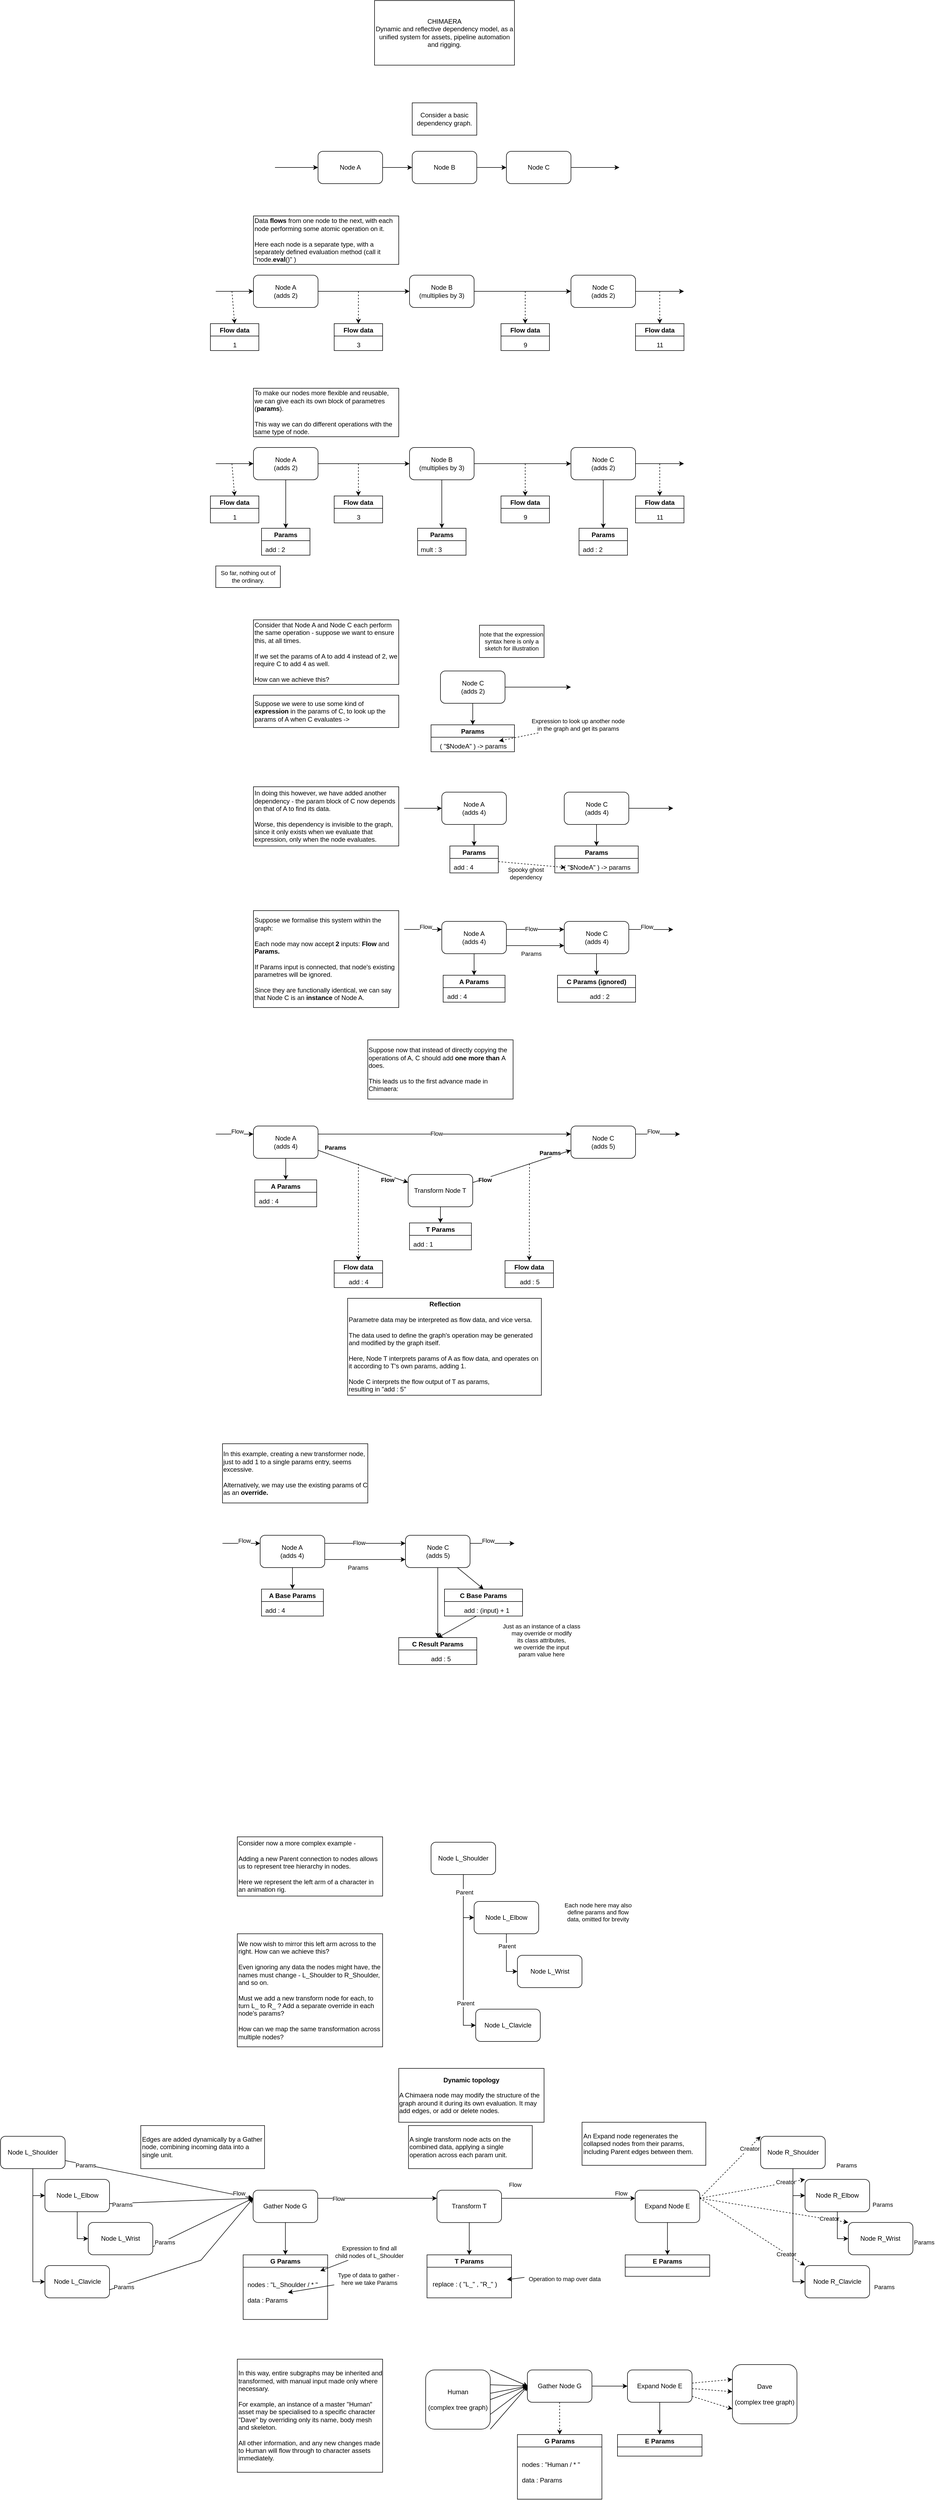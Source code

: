 <mxfile version="19.0.3" type="device"><diagram id="G7Nq2lsBUL1D63ju7ogV" name="Page-1"><mxGraphModel dx="3370" dy="2411" grid="1" gridSize="10" guides="1" tooltips="1" connect="1" arrows="1" fold="1" page="1" pageScale="1" pageWidth="850" pageHeight="1100" math="0" shadow="0"><root><mxCell id="0"/><mxCell id="1" parent="0"/><mxCell id="CLXRW_CXwap5z7Cjqelf-1" value="CHIMAERA&lt;br&gt;Dynamic and reflective dependency model, as a unified system for assets, pipeline automation and rigging." style="rounded=0;whiteSpace=wrap;html=1;" vertex="1" parent="1"><mxGeometry x="295" y="20" width="260" height="120" as="geometry"/></mxCell><mxCell id="CLXRW_CXwap5z7Cjqelf-4" style="edgeStyle=orthogonalEdgeStyle;rounded=0;orthogonalLoop=1;jettySize=auto;html=1;entryX=0;entryY=0.5;entryDx=0;entryDy=0;" edge="1" parent="1" source="CLXRW_CXwap5z7Cjqelf-2" target="CLXRW_CXwap5z7Cjqelf-3"><mxGeometry relative="1" as="geometry"/></mxCell><mxCell id="CLXRW_CXwap5z7Cjqelf-2" value="Node A" style="rounded=1;whiteSpace=wrap;html=1;" vertex="1" parent="1"><mxGeometry x="190" y="300" width="120" height="60" as="geometry"/></mxCell><mxCell id="CLXRW_CXwap5z7Cjqelf-6" style="edgeStyle=orthogonalEdgeStyle;rounded=0;orthogonalLoop=1;jettySize=auto;html=1;entryX=0;entryY=0.5;entryDx=0;entryDy=0;" edge="1" parent="1" source="CLXRW_CXwap5z7Cjqelf-3" target="CLXRW_CXwap5z7Cjqelf-5"><mxGeometry relative="1" as="geometry"/></mxCell><mxCell id="CLXRW_CXwap5z7Cjqelf-3" value="Node B" style="rounded=1;whiteSpace=wrap;html=1;" vertex="1" parent="1"><mxGeometry x="365" y="300" width="120" height="60" as="geometry"/></mxCell><mxCell id="CLXRW_CXwap5z7Cjqelf-10" style="edgeStyle=orthogonalEdgeStyle;rounded=0;orthogonalLoop=1;jettySize=auto;html=1;" edge="1" parent="1" source="CLXRW_CXwap5z7Cjqelf-5"><mxGeometry relative="1" as="geometry"><mxPoint x="750" y="330" as="targetPoint"/></mxGeometry></mxCell><mxCell id="CLXRW_CXwap5z7Cjqelf-5" value="Node C" style="rounded=1;whiteSpace=wrap;html=1;" vertex="1" parent="1"><mxGeometry x="540" y="300" width="120" height="60" as="geometry"/></mxCell><mxCell id="CLXRW_CXwap5z7Cjqelf-7" value="Consider a basic dependency graph." style="rounded=0;whiteSpace=wrap;html=1;" vertex="1" parent="1"><mxGeometry x="365" y="210" width="120" height="60" as="geometry"/></mxCell><mxCell id="CLXRW_CXwap5z7Cjqelf-8" value="Data &lt;b&gt;flows &lt;/b&gt;from one node to the next, with each node performing some atomic operation on it.&lt;br&gt;&lt;br&gt;Here each node is a separate type, with a separately defined evaluation method (call it &quot;node.&lt;b&gt;eval&lt;/b&gt;()&quot; )" style="rounded=0;whiteSpace=wrap;html=1;align=left;" vertex="1" parent="1"><mxGeometry x="70" y="420" width="270" height="90" as="geometry"/></mxCell><mxCell id="CLXRW_CXwap5z7Cjqelf-9" value="" style="endArrow=classic;html=1;rounded=0;entryX=0;entryY=0.5;entryDx=0;entryDy=0;" edge="1" parent="1" target="CLXRW_CXwap5z7Cjqelf-2"><mxGeometry width="50" height="50" relative="1" as="geometry"><mxPoint x="110" y="330" as="sourcePoint"/><mxPoint x="550" y="300" as="targetPoint"/></mxGeometry></mxCell><mxCell id="CLXRW_CXwap5z7Cjqelf-11" style="edgeStyle=orthogonalEdgeStyle;rounded=0;orthogonalLoop=1;jettySize=auto;html=1;entryX=0;entryY=0.5;entryDx=0;entryDy=0;" edge="1" parent="1" source="CLXRW_CXwap5z7Cjqelf-12" target="CLXRW_CXwap5z7Cjqelf-14"><mxGeometry relative="1" as="geometry"/></mxCell><mxCell id="CLXRW_CXwap5z7Cjqelf-12" value="Node A&lt;br&gt;(adds 2)" style="rounded=1;whiteSpace=wrap;html=1;" vertex="1" parent="1"><mxGeometry x="70" y="530" width="120" height="60" as="geometry"/></mxCell><mxCell id="CLXRW_CXwap5z7Cjqelf-13" style="edgeStyle=orthogonalEdgeStyle;rounded=0;orthogonalLoop=1;jettySize=auto;html=1;entryX=0;entryY=0.5;entryDx=0;entryDy=0;" edge="1" parent="1" source="CLXRW_CXwap5z7Cjqelf-14" target="CLXRW_CXwap5z7Cjqelf-16"><mxGeometry relative="1" as="geometry"/></mxCell><mxCell id="CLXRW_CXwap5z7Cjqelf-14" value="Node B&lt;br&gt;(multiplies by 3)" style="rounded=1;whiteSpace=wrap;html=1;" vertex="1" parent="1"><mxGeometry x="360" y="530" width="120" height="60" as="geometry"/></mxCell><mxCell id="CLXRW_CXwap5z7Cjqelf-15" style="edgeStyle=orthogonalEdgeStyle;rounded=0;orthogonalLoop=1;jettySize=auto;html=1;" edge="1" parent="1" source="CLXRW_CXwap5z7Cjqelf-16"><mxGeometry relative="1" as="geometry"><mxPoint x="870" y="560" as="targetPoint"/></mxGeometry></mxCell><mxCell id="CLXRW_CXwap5z7Cjqelf-16" value="Node C&lt;br&gt;(adds 2)" style="rounded=1;whiteSpace=wrap;html=1;" vertex="1" parent="1"><mxGeometry x="660" y="530" width="120" height="60" as="geometry"/></mxCell><mxCell id="CLXRW_CXwap5z7Cjqelf-17" value="" style="endArrow=classic;html=1;rounded=0;entryX=0;entryY=0.5;entryDx=0;entryDy=0;" edge="1" parent="1" target="CLXRW_CXwap5z7Cjqelf-12"><mxGeometry width="50" height="50" relative="1" as="geometry"><mxPoint y="560" as="sourcePoint"/><mxPoint x="440" y="530" as="targetPoint"/></mxGeometry></mxCell><mxCell id="CLXRW_CXwap5z7Cjqelf-18" value="Flow data" style="swimlane;" vertex="1" parent="1"><mxGeometry x="-10" y="620" width="90" height="50" as="geometry"/></mxCell><mxCell id="CLXRW_CXwap5z7Cjqelf-19" value="1" style="text;html=1;align=center;verticalAlign=middle;resizable=0;points=[];autosize=1;strokeColor=none;fillColor=none;" vertex="1" parent="CLXRW_CXwap5z7Cjqelf-18"><mxGeometry x="35" y="30" width="20" height="20" as="geometry"/></mxCell><mxCell id="CLXRW_CXwap5z7Cjqelf-22" value="" style="endArrow=classic;html=1;rounded=0;entryX=0.5;entryY=0;entryDx=0;entryDy=0;dashed=1;" edge="1" parent="1" target="CLXRW_CXwap5z7Cjqelf-18"><mxGeometry width="50" height="50" relative="1" as="geometry"><mxPoint x="30" y="560" as="sourcePoint"/><mxPoint x="490" y="380" as="targetPoint"/></mxGeometry></mxCell><mxCell id="CLXRW_CXwap5z7Cjqelf-23" value="Flow data" style="swimlane;" vertex="1" parent="1"><mxGeometry x="220" y="620" width="90" height="50" as="geometry"/></mxCell><mxCell id="CLXRW_CXwap5z7Cjqelf-24" value="3" style="text;html=1;align=center;verticalAlign=middle;resizable=0;points=[];autosize=1;strokeColor=none;fillColor=none;" vertex="1" parent="CLXRW_CXwap5z7Cjqelf-23"><mxGeometry x="35" y="30" width="20" height="20" as="geometry"/></mxCell><mxCell id="CLXRW_CXwap5z7Cjqelf-25" value="" style="endArrow=classic;html=1;rounded=0;entryX=0.5;entryY=0;entryDx=0;entryDy=0;dashed=1;" edge="1" parent="1" target="CLXRW_CXwap5z7Cjqelf-23"><mxGeometry width="50" height="50" relative="1" as="geometry"><mxPoint x="265" y="560" as="sourcePoint"/><mxPoint x="720" y="380" as="targetPoint"/></mxGeometry></mxCell><mxCell id="CLXRW_CXwap5z7Cjqelf-26" value="Flow data" style="swimlane;" vertex="1" parent="1"><mxGeometry x="530" y="620" width="90" height="50" as="geometry"/></mxCell><mxCell id="CLXRW_CXwap5z7Cjqelf-27" value="9" style="text;html=1;align=center;verticalAlign=middle;resizable=0;points=[];autosize=1;strokeColor=none;fillColor=none;" vertex="1" parent="CLXRW_CXwap5z7Cjqelf-26"><mxGeometry x="35" y="30" width="20" height="20" as="geometry"/></mxCell><mxCell id="CLXRW_CXwap5z7Cjqelf-28" value="" style="endArrow=classic;html=1;rounded=0;entryX=0.5;entryY=0;entryDx=0;entryDy=0;dashed=1;" edge="1" parent="1" target="CLXRW_CXwap5z7Cjqelf-26"><mxGeometry width="50" height="50" relative="1" as="geometry"><mxPoint x="575" y="560" as="sourcePoint"/><mxPoint x="1030" y="380" as="targetPoint"/></mxGeometry></mxCell><mxCell id="CLXRW_CXwap5z7Cjqelf-29" value="Flow data" style="swimlane;" vertex="1" parent="1"><mxGeometry x="780" y="620" width="90" height="50" as="geometry"/></mxCell><mxCell id="CLXRW_CXwap5z7Cjqelf-30" value="11" style="text;html=1;align=center;verticalAlign=middle;resizable=0;points=[];autosize=1;strokeColor=none;fillColor=none;" vertex="1" parent="CLXRW_CXwap5z7Cjqelf-29"><mxGeometry x="30" y="30" width="30" height="20" as="geometry"/></mxCell><mxCell id="CLXRW_CXwap5z7Cjqelf-31" value="" style="endArrow=classic;html=1;rounded=0;entryX=0.5;entryY=0;entryDx=0;entryDy=0;dashed=1;" edge="1" parent="1" target="CLXRW_CXwap5z7Cjqelf-29"><mxGeometry width="50" height="50" relative="1" as="geometry"><mxPoint x="825" y="560" as="sourcePoint"/><mxPoint x="1280" y="380" as="targetPoint"/></mxGeometry></mxCell><mxCell id="CLXRW_CXwap5z7Cjqelf-52" value="To make our nodes more flexible and reusable, we can give each its own block of parametres (&lt;b&gt;params&lt;/b&gt;).&lt;br&gt;&lt;br&gt;This way we can do different operations with the same type of node." style="rounded=0;whiteSpace=wrap;html=1;align=left;" vertex="1" parent="1"><mxGeometry x="70" y="740" width="270" height="90" as="geometry"/></mxCell><mxCell id="CLXRW_CXwap5z7Cjqelf-53" style="edgeStyle=orthogonalEdgeStyle;rounded=0;orthogonalLoop=1;jettySize=auto;html=1;entryX=0;entryY=0.5;entryDx=0;entryDy=0;" edge="1" parent="1" source="CLXRW_CXwap5z7Cjqelf-54" target="CLXRW_CXwap5z7Cjqelf-56"><mxGeometry relative="1" as="geometry"/></mxCell><mxCell id="CLXRW_CXwap5z7Cjqelf-74" style="edgeStyle=none;shape=connector;rounded=0;orthogonalLoop=1;jettySize=auto;html=1;entryX=0.5;entryY=0;entryDx=0;entryDy=0;labelBackgroundColor=default;fontFamily=Helvetica;fontSize=11;fontColor=default;endArrow=classic;strokeColor=default;" edge="1" parent="1" source="CLXRW_CXwap5z7Cjqelf-54" target="CLXRW_CXwap5z7Cjqelf-72"><mxGeometry relative="1" as="geometry"/></mxCell><mxCell id="CLXRW_CXwap5z7Cjqelf-54" value="Node A&lt;br&gt;(adds 2)" style="rounded=1;whiteSpace=wrap;html=1;" vertex="1" parent="1"><mxGeometry x="70" y="850" width="120" height="60" as="geometry"/></mxCell><mxCell id="CLXRW_CXwap5z7Cjqelf-55" style="edgeStyle=orthogonalEdgeStyle;rounded=0;orthogonalLoop=1;jettySize=auto;html=1;entryX=0;entryY=0.5;entryDx=0;entryDy=0;" edge="1" parent="1" source="CLXRW_CXwap5z7Cjqelf-56" target="CLXRW_CXwap5z7Cjqelf-58"><mxGeometry relative="1" as="geometry"/></mxCell><mxCell id="CLXRW_CXwap5z7Cjqelf-77" style="edgeStyle=none;shape=connector;rounded=0;orthogonalLoop=1;jettySize=auto;html=1;labelBackgroundColor=default;fontFamily=Helvetica;fontSize=11;fontColor=default;endArrow=classic;strokeColor=default;" edge="1" parent="1" source="CLXRW_CXwap5z7Cjqelf-56" target="CLXRW_CXwap5z7Cjqelf-75"><mxGeometry relative="1" as="geometry"/></mxCell><mxCell id="CLXRW_CXwap5z7Cjqelf-56" value="Node B&lt;br&gt;(multiplies by 3)" style="rounded=1;whiteSpace=wrap;html=1;" vertex="1" parent="1"><mxGeometry x="360" y="850" width="120" height="60" as="geometry"/></mxCell><mxCell id="CLXRW_CXwap5z7Cjqelf-57" style="edgeStyle=orthogonalEdgeStyle;rounded=0;orthogonalLoop=1;jettySize=auto;html=1;" edge="1" parent="1" source="CLXRW_CXwap5z7Cjqelf-58"><mxGeometry relative="1" as="geometry"><mxPoint x="870" y="880" as="targetPoint"/></mxGeometry></mxCell><mxCell id="CLXRW_CXwap5z7Cjqelf-80" style="edgeStyle=none;shape=connector;rounded=0;orthogonalLoop=1;jettySize=auto;html=1;entryX=0.5;entryY=0;entryDx=0;entryDy=0;labelBackgroundColor=default;fontFamily=Helvetica;fontSize=11;fontColor=default;endArrow=classic;strokeColor=default;" edge="1" parent="1" source="CLXRW_CXwap5z7Cjqelf-58" target="CLXRW_CXwap5z7Cjqelf-78"><mxGeometry relative="1" as="geometry"/></mxCell><mxCell id="CLXRW_CXwap5z7Cjqelf-58" value="Node C&lt;br&gt;(adds 2)" style="rounded=1;whiteSpace=wrap;html=1;" vertex="1" parent="1"><mxGeometry x="660" y="850" width="120" height="60" as="geometry"/></mxCell><mxCell id="CLXRW_CXwap5z7Cjqelf-59" value="" style="endArrow=classic;html=1;rounded=0;entryX=0;entryY=0.5;entryDx=0;entryDy=0;" edge="1" parent="1" target="CLXRW_CXwap5z7Cjqelf-54"><mxGeometry width="50" height="50" relative="1" as="geometry"><mxPoint y="880" as="sourcePoint"/><mxPoint x="440" y="850" as="targetPoint"/></mxGeometry></mxCell><mxCell id="CLXRW_CXwap5z7Cjqelf-60" value="Flow data" style="swimlane;" vertex="1" parent="1"><mxGeometry x="-10" y="940" width="90" height="50" as="geometry"/></mxCell><mxCell id="CLXRW_CXwap5z7Cjqelf-61" value="1" style="text;html=1;align=center;verticalAlign=middle;resizable=0;points=[];autosize=1;strokeColor=none;fillColor=none;" vertex="1" parent="CLXRW_CXwap5z7Cjqelf-60"><mxGeometry x="35" y="30" width="20" height="20" as="geometry"/></mxCell><mxCell id="CLXRW_CXwap5z7Cjqelf-62" value="" style="endArrow=classic;html=1;rounded=0;entryX=0.5;entryY=0;entryDx=0;entryDy=0;dashed=1;" edge="1" parent="1" target="CLXRW_CXwap5z7Cjqelf-60"><mxGeometry width="50" height="50" relative="1" as="geometry"><mxPoint x="30" y="880" as="sourcePoint"/><mxPoint x="490" y="700" as="targetPoint"/></mxGeometry></mxCell><mxCell id="CLXRW_CXwap5z7Cjqelf-63" value="Flow data" style="swimlane;" vertex="1" parent="1"><mxGeometry x="220" y="940" width="90" height="50" as="geometry"/></mxCell><mxCell id="CLXRW_CXwap5z7Cjqelf-64" value="3" style="text;html=1;align=center;verticalAlign=middle;resizable=0;points=[];autosize=1;strokeColor=none;fillColor=none;" vertex="1" parent="CLXRW_CXwap5z7Cjqelf-63"><mxGeometry x="35" y="30" width="20" height="20" as="geometry"/></mxCell><mxCell id="CLXRW_CXwap5z7Cjqelf-65" value="" style="endArrow=classic;html=1;rounded=0;entryX=0.5;entryY=0;entryDx=0;entryDy=0;dashed=1;" edge="1" parent="1" target="CLXRW_CXwap5z7Cjqelf-63"><mxGeometry width="50" height="50" relative="1" as="geometry"><mxPoint x="265" y="880" as="sourcePoint"/><mxPoint x="720" y="700" as="targetPoint"/></mxGeometry></mxCell><mxCell id="CLXRW_CXwap5z7Cjqelf-66" value="Flow data" style="swimlane;" vertex="1" parent="1"><mxGeometry x="530" y="940" width="90" height="50" as="geometry"/></mxCell><mxCell id="CLXRW_CXwap5z7Cjqelf-67" value="9" style="text;html=1;align=center;verticalAlign=middle;resizable=0;points=[];autosize=1;strokeColor=none;fillColor=none;" vertex="1" parent="CLXRW_CXwap5z7Cjqelf-66"><mxGeometry x="35" y="30" width="20" height="20" as="geometry"/></mxCell><mxCell id="CLXRW_CXwap5z7Cjqelf-68" value="" style="endArrow=classic;html=1;rounded=0;entryX=0.5;entryY=0;entryDx=0;entryDy=0;dashed=1;" edge="1" parent="1" target="CLXRW_CXwap5z7Cjqelf-66"><mxGeometry width="50" height="50" relative="1" as="geometry"><mxPoint x="575" y="880" as="sourcePoint"/><mxPoint x="1030" y="700" as="targetPoint"/></mxGeometry></mxCell><mxCell id="CLXRW_CXwap5z7Cjqelf-69" value="Flow data" style="swimlane;" vertex="1" parent="1"><mxGeometry x="780" y="940" width="90" height="50" as="geometry"/></mxCell><mxCell id="CLXRW_CXwap5z7Cjqelf-70" value="11" style="text;html=1;align=center;verticalAlign=middle;resizable=0;points=[];autosize=1;strokeColor=none;fillColor=none;" vertex="1" parent="CLXRW_CXwap5z7Cjqelf-69"><mxGeometry x="30" y="30" width="30" height="20" as="geometry"/></mxCell><mxCell id="CLXRW_CXwap5z7Cjqelf-71" value="" style="endArrow=classic;html=1;rounded=0;entryX=0.5;entryY=0;entryDx=0;entryDy=0;dashed=1;" edge="1" parent="1" target="CLXRW_CXwap5z7Cjqelf-69"><mxGeometry width="50" height="50" relative="1" as="geometry"><mxPoint x="825" y="880" as="sourcePoint"/><mxPoint x="1280" y="700" as="targetPoint"/></mxGeometry></mxCell><mxCell id="CLXRW_CXwap5z7Cjqelf-72" value="Params" style="swimlane;startSize=23;" vertex="1" parent="1"><mxGeometry x="85" y="1000" width="90" height="50" as="geometry"/></mxCell><mxCell id="CLXRW_CXwap5z7Cjqelf-73" value="add : 2" style="text;html=1;align=center;verticalAlign=middle;resizable=0;points=[];autosize=1;strokeColor=none;fillColor=none;" vertex="1" parent="CLXRW_CXwap5z7Cjqelf-72"><mxGeometry y="30" width="50" height="20" as="geometry"/></mxCell><mxCell id="CLXRW_CXwap5z7Cjqelf-75" value="Params" style="swimlane;startSize=23;" vertex="1" parent="1"><mxGeometry x="375" y="1000" width="90" height="50" as="geometry"/></mxCell><mxCell id="CLXRW_CXwap5z7Cjqelf-76" value="mult : 3" style="text;html=1;align=center;verticalAlign=middle;resizable=0;points=[];autosize=1;strokeColor=none;fillColor=none;" vertex="1" parent="CLXRW_CXwap5z7Cjqelf-75"><mxGeometry y="30" width="50" height="20" as="geometry"/></mxCell><mxCell id="CLXRW_CXwap5z7Cjqelf-78" value="Params" style="swimlane;startSize=23;" vertex="1" parent="1"><mxGeometry x="675" y="1000" width="90" height="50" as="geometry"/></mxCell><mxCell id="CLXRW_CXwap5z7Cjqelf-79" value="add : 2" style="text;html=1;align=center;verticalAlign=middle;resizable=0;points=[];autosize=1;strokeColor=none;fillColor=none;" vertex="1" parent="CLXRW_CXwap5z7Cjqelf-78"><mxGeometry y="30" width="50" height="20" as="geometry"/></mxCell><mxCell id="CLXRW_CXwap5z7Cjqelf-81" value="Consider that Node A and Node C each perform the same operation - suppose we want to ensure this, at all times.&lt;br&gt;&lt;br&gt;If we set the params of A to add 4 instead of 2, we require C to add 4 as well.&lt;br&gt;&lt;br&gt;How can we achieve this?" style="rounded=0;whiteSpace=wrap;html=1;align=left;" vertex="1" parent="1"><mxGeometry x="70" y="1170" width="270" height="120" as="geometry"/></mxCell><mxCell id="CLXRW_CXwap5z7Cjqelf-83" style="edgeStyle=none;shape=connector;rounded=0;orthogonalLoop=1;jettySize=auto;html=1;entryX=0.5;entryY=0;entryDx=0;entryDy=0;labelBackgroundColor=default;fontFamily=Helvetica;fontSize=11;fontColor=default;endArrow=classic;strokeColor=default;" edge="1" parent="1" source="CLXRW_CXwap5z7Cjqelf-84" target="CLXRW_CXwap5z7Cjqelf-103"><mxGeometry relative="1" as="geometry"/></mxCell><mxCell id="CLXRW_CXwap5z7Cjqelf-84" value="Node A&lt;br&gt;(adds 4)" style="rounded=1;whiteSpace=wrap;html=1;" vertex="1" parent="1"><mxGeometry x="420" y="1490" width="120" height="60" as="geometry"/></mxCell><mxCell id="CLXRW_CXwap5z7Cjqelf-88" style="edgeStyle=orthogonalEdgeStyle;rounded=0;orthogonalLoop=1;jettySize=auto;html=1;" edge="1" parent="1" source="CLXRW_CXwap5z7Cjqelf-90"><mxGeometry relative="1" as="geometry"><mxPoint x="660" y="1295" as="targetPoint"/></mxGeometry></mxCell><mxCell id="CLXRW_CXwap5z7Cjqelf-89" style="edgeStyle=none;shape=connector;rounded=0;orthogonalLoop=1;jettySize=auto;html=1;entryX=0.5;entryY=0;entryDx=0;entryDy=0;labelBackgroundColor=default;fontFamily=Helvetica;fontSize=11;fontColor=default;endArrow=classic;strokeColor=default;" edge="1" parent="1" source="CLXRW_CXwap5z7Cjqelf-90" target="CLXRW_CXwap5z7Cjqelf-107"><mxGeometry relative="1" as="geometry"/></mxCell><mxCell id="CLXRW_CXwap5z7Cjqelf-90" value="Node C&lt;br&gt;(adds 2)" style="rounded=1;whiteSpace=wrap;html=1;" vertex="1" parent="1"><mxGeometry x="417.5" y="1265" width="120" height="60" as="geometry"/></mxCell><mxCell id="CLXRW_CXwap5z7Cjqelf-91" value="" style="endArrow=classic;html=1;rounded=0;entryX=0;entryY=0.5;entryDx=0;entryDy=0;" edge="1" parent="1" target="CLXRW_CXwap5z7Cjqelf-84"><mxGeometry width="50" height="50" relative="1" as="geometry"><mxPoint x="350" y="1520" as="sourcePoint"/><mxPoint x="790" y="1490" as="targetPoint"/></mxGeometry></mxCell><mxCell id="CLXRW_CXwap5z7Cjqelf-118" style="edgeStyle=none;shape=connector;rounded=0;orthogonalLoop=1;jettySize=auto;html=1;entryX=0.089;entryY=0.5;entryDx=0;entryDy=0;entryPerimeter=0;labelBackgroundColor=default;fontFamily=Helvetica;fontSize=11;fontColor=default;endArrow=classic;strokeColor=default;dashed=1;" edge="1" parent="1" source="CLXRW_CXwap5z7Cjqelf-103" target="CLXRW_CXwap5z7Cjqelf-117"><mxGeometry relative="1" as="geometry"/></mxCell><mxCell id="CLXRW_CXwap5z7Cjqelf-119" value="Spooky ghost &lt;br&gt;dependency" style="edgeLabel;html=1;align=center;verticalAlign=middle;resizable=0;points=[];fontSize=11;fontFamily=Helvetica;fontColor=default;" vertex="1" connectable="0" parent="CLXRW_CXwap5z7Cjqelf-118"><mxGeometry x="-0.19" y="-3" relative="1" as="geometry"><mxPoint y="14" as="offset"/></mxGeometry></mxCell><mxCell id="CLXRW_CXwap5z7Cjqelf-103" value="Params" style="swimlane;startSize=23;" vertex="1" parent="1"><mxGeometry x="435" y="1590" width="90" height="50" as="geometry"/></mxCell><mxCell id="CLXRW_CXwap5z7Cjqelf-104" value="add : 4" style="text;html=1;align=center;verticalAlign=middle;resizable=0;points=[];autosize=1;strokeColor=none;fillColor=none;" vertex="1" parent="CLXRW_CXwap5z7Cjqelf-103"><mxGeometry y="30" width="50" height="20" as="geometry"/></mxCell><mxCell id="CLXRW_CXwap5z7Cjqelf-107" value="Params" style="swimlane;startSize=23;" vertex="1" parent="1"><mxGeometry x="400" y="1365" width="155" height="50" as="geometry"/></mxCell><mxCell id="CLXRW_CXwap5z7Cjqelf-108" value="( &quot;$NodeA&quot; ) -&amp;gt; params" style="text;html=1;align=center;verticalAlign=middle;resizable=0;points=[];autosize=1;strokeColor=none;fillColor=none;" vertex="1" parent="CLXRW_CXwap5z7Cjqelf-107"><mxGeometry x="7.5" y="30" width="140" height="20" as="geometry"/></mxCell><mxCell id="CLXRW_CXwap5z7Cjqelf-109" value="So far, nothing out of the ordinary." style="rounded=0;whiteSpace=wrap;html=1;fontFamily=Helvetica;fontSize=11;fontColor=default;" vertex="1" parent="1"><mxGeometry y="1070" width="120" height="40" as="geometry"/></mxCell><mxCell id="CLXRW_CXwap5z7Cjqelf-110" value="Suppose we were to use some kind of &lt;b&gt;expression &lt;/b&gt;in the params of C, to look up the params of A when C evaluates -&amp;gt;" style="rounded=0;whiteSpace=wrap;html=1;align=left;" vertex="1" parent="1"><mxGeometry x="70" y="1310" width="270" height="60" as="geometry"/></mxCell><mxCell id="CLXRW_CXwap5z7Cjqelf-111" value="note that the expression syntax here is only a sketch for illustration" style="rounded=0;whiteSpace=wrap;html=1;fontFamily=Helvetica;fontSize=11;fontColor=default;" vertex="1" parent="1"><mxGeometry x="490" y="1180" width="120" height="60" as="geometry"/></mxCell><mxCell id="CLXRW_CXwap5z7Cjqelf-112" value="In doing this however, we have added another dependency - the param block of C now depends on that of A to find its data.&lt;br&gt;&lt;br&gt;Worse, this dependency is invisible to the graph, since it only exists when we evaluate that expression, only when the node evaluates." style="rounded=0;whiteSpace=wrap;html=1;align=left;" vertex="1" parent="1"><mxGeometry x="70" y="1480" width="270" height="110" as="geometry"/></mxCell><mxCell id="CLXRW_CXwap5z7Cjqelf-113" style="edgeStyle=orthogonalEdgeStyle;rounded=0;orthogonalLoop=1;jettySize=auto;html=1;" edge="1" parent="1" source="CLXRW_CXwap5z7Cjqelf-115"><mxGeometry relative="1" as="geometry"><mxPoint x="850" y="1520" as="targetPoint"/></mxGeometry></mxCell><mxCell id="CLXRW_CXwap5z7Cjqelf-114" style="edgeStyle=none;shape=connector;rounded=0;orthogonalLoop=1;jettySize=auto;html=1;entryX=0.5;entryY=0;entryDx=0;entryDy=0;labelBackgroundColor=default;fontFamily=Helvetica;fontSize=11;fontColor=default;endArrow=classic;strokeColor=default;" edge="1" parent="1" source="CLXRW_CXwap5z7Cjqelf-115" target="CLXRW_CXwap5z7Cjqelf-116"><mxGeometry relative="1" as="geometry"/></mxCell><mxCell id="CLXRW_CXwap5z7Cjqelf-115" value="Node C&lt;br&gt;(adds 4)" style="rounded=1;whiteSpace=wrap;html=1;" vertex="1" parent="1"><mxGeometry x="647.5" y="1490" width="120" height="60" as="geometry"/></mxCell><mxCell id="CLXRW_CXwap5z7Cjqelf-116" value="Params" style="swimlane;startSize=23;" vertex="1" parent="1"><mxGeometry x="630" y="1590" width="155" height="50" as="geometry"/></mxCell><mxCell id="CLXRW_CXwap5z7Cjqelf-117" value="( &quot;$NodeA&quot; ) -&amp;gt; params" style="text;html=1;align=center;verticalAlign=middle;resizable=0;points=[];autosize=1;strokeColor=none;fillColor=none;" vertex="1" parent="CLXRW_CXwap5z7Cjqelf-116"><mxGeometry x="7.5" y="30" width="140" height="20" as="geometry"/></mxCell><mxCell id="CLXRW_CXwap5z7Cjqelf-120" value="Suppose we formalise this system within the graph:&lt;br&gt;&lt;br&gt;Each node may now accept &lt;b&gt;2 &lt;/b&gt;inputs: &lt;b&gt;Flow &lt;/b&gt;and &lt;b&gt;Params.&lt;/b&gt;&lt;br&gt;&lt;br&gt;If Params input is connected, that node's existing parametres will be ignored.&lt;br&gt;&lt;br&gt;Since they are functionally identical, we can say that Node C is an &lt;b&gt;instance &lt;/b&gt;of Node A." style="rounded=0;whiteSpace=wrap;html=1;align=left;" vertex="1" parent="1"><mxGeometry x="70" y="1710" width="270" height="180" as="geometry"/></mxCell><mxCell id="CLXRW_CXwap5z7Cjqelf-122" style="edgeStyle=none;shape=connector;rounded=0;orthogonalLoop=1;jettySize=auto;html=1;dashed=1;labelBackgroundColor=default;fontFamily=Helvetica;fontSize=11;fontColor=default;endArrow=classic;strokeColor=default;" edge="1" parent="1" source="CLXRW_CXwap5z7Cjqelf-121" target="CLXRW_CXwap5z7Cjqelf-108"><mxGeometry relative="1" as="geometry"/></mxCell><mxCell id="CLXRW_CXwap5z7Cjqelf-121" value="Expression to look up another node &lt;br&gt;in the graph and get its params" style="text;html=1;align=center;verticalAlign=middle;resizable=0;points=[];autosize=1;strokeColor=none;fillColor=none;fontSize=11;fontFamily=Helvetica;fontColor=default;" vertex="1" parent="1"><mxGeometry x="577.5" y="1350" width="190" height="30" as="geometry"/></mxCell><mxCell id="CLXRW_CXwap5z7Cjqelf-123" style="edgeStyle=none;shape=connector;rounded=0;orthogonalLoop=1;jettySize=auto;html=1;entryX=0.5;entryY=0;entryDx=0;entryDy=0;labelBackgroundColor=default;fontFamily=Helvetica;fontSize=11;fontColor=default;endArrow=classic;strokeColor=default;" edge="1" parent="1" source="CLXRW_CXwap5z7Cjqelf-124" target="CLXRW_CXwap5z7Cjqelf-128"><mxGeometry relative="1" as="geometry"/></mxCell><mxCell id="CLXRW_CXwap5z7Cjqelf-137" style="edgeStyle=none;shape=connector;rounded=0;orthogonalLoop=1;jettySize=auto;html=1;exitX=1;exitY=0.25;exitDx=0;exitDy=0;entryX=0;entryY=0.25;entryDx=0;entryDy=0;labelBackgroundColor=default;fontFamily=Helvetica;fontSize=11;fontColor=default;endArrow=classic;strokeColor=default;" edge="1" parent="1" source="CLXRW_CXwap5z7Cjqelf-124" target="CLXRW_CXwap5z7Cjqelf-132"><mxGeometry relative="1" as="geometry"/></mxCell><mxCell id="CLXRW_CXwap5z7Cjqelf-139" value="Flow" style="edgeLabel;html=1;align=center;verticalAlign=middle;resizable=0;points=[];fontSize=11;fontFamily=Helvetica;fontColor=default;" vertex="1" connectable="0" parent="CLXRW_CXwap5z7Cjqelf-137"><mxGeometry x="-0.157" y="1" relative="1" as="geometry"><mxPoint as="offset"/></mxGeometry></mxCell><mxCell id="CLXRW_CXwap5z7Cjqelf-141" style="edgeStyle=none;shape=connector;rounded=0;orthogonalLoop=1;jettySize=auto;html=1;exitX=1;exitY=0.75;exitDx=0;exitDy=0;entryX=0;entryY=0.75;entryDx=0;entryDy=0;labelBackgroundColor=default;fontFamily=Helvetica;fontSize=11;fontColor=default;endArrow=classic;strokeColor=default;" edge="1" parent="1" source="CLXRW_CXwap5z7Cjqelf-124" target="CLXRW_CXwap5z7Cjqelf-132"><mxGeometry relative="1" as="geometry"/></mxCell><mxCell id="CLXRW_CXwap5z7Cjqelf-142" value="Params" style="edgeLabel;html=1;align=center;verticalAlign=middle;resizable=0;points=[];fontSize=11;fontFamily=Helvetica;fontColor=default;" vertex="1" connectable="0" parent="CLXRW_CXwap5z7Cjqelf-141"><mxGeometry x="-0.25" y="-3" relative="1" as="geometry"><mxPoint x="5" y="12" as="offset"/></mxGeometry></mxCell><mxCell id="CLXRW_CXwap5z7Cjqelf-124" value="Node A&lt;br&gt;(adds 4)" style="rounded=1;whiteSpace=wrap;html=1;" vertex="1" parent="1"><mxGeometry x="420" y="1730" width="120" height="60" as="geometry"/></mxCell><mxCell id="CLXRW_CXwap5z7Cjqelf-125" value="" style="endArrow=classic;html=1;rounded=0;entryX=0;entryY=0.25;entryDx=0;entryDy=0;" edge="1" parent="1" target="CLXRW_CXwap5z7Cjqelf-124"><mxGeometry width="50" height="50" relative="1" as="geometry"><mxPoint x="350" y="1745" as="sourcePoint"/><mxPoint x="790" y="1730" as="targetPoint"/></mxGeometry></mxCell><mxCell id="CLXRW_CXwap5z7Cjqelf-135" value="Flow" style="edgeLabel;html=1;align=center;verticalAlign=middle;resizable=0;points=[];fontSize=11;fontFamily=Helvetica;fontColor=default;" vertex="1" connectable="0" parent="CLXRW_CXwap5z7Cjqelf-125"><mxGeometry x="0.486" y="-2" relative="1" as="geometry"><mxPoint x="-12" y="-7" as="offset"/></mxGeometry></mxCell><mxCell id="CLXRW_CXwap5z7Cjqelf-128" value="A Params" style="swimlane;startSize=23;" vertex="1" parent="1"><mxGeometry x="422.5" y="1830" width="115" height="50" as="geometry"/></mxCell><mxCell id="CLXRW_CXwap5z7Cjqelf-129" value="add : 4" style="text;html=1;align=center;verticalAlign=middle;resizable=0;points=[];autosize=1;strokeColor=none;fillColor=none;" vertex="1" parent="CLXRW_CXwap5z7Cjqelf-128"><mxGeometry y="30" width="50" height="20" as="geometry"/></mxCell><mxCell id="CLXRW_CXwap5z7Cjqelf-131" style="edgeStyle=none;shape=connector;rounded=0;orthogonalLoop=1;jettySize=auto;html=1;entryX=0.5;entryY=0;entryDx=0;entryDy=0;labelBackgroundColor=default;fontFamily=Helvetica;fontSize=11;fontColor=default;endArrow=classic;strokeColor=default;" edge="1" parent="1" source="CLXRW_CXwap5z7Cjqelf-132" target="CLXRW_CXwap5z7Cjqelf-133"><mxGeometry relative="1" as="geometry"/></mxCell><mxCell id="CLXRW_CXwap5z7Cjqelf-138" style="edgeStyle=none;shape=connector;rounded=0;orthogonalLoop=1;jettySize=auto;html=1;exitX=1;exitY=0.25;exitDx=0;exitDy=0;labelBackgroundColor=default;fontFamily=Helvetica;fontSize=11;fontColor=default;endArrow=classic;strokeColor=default;" edge="1" parent="1" source="CLXRW_CXwap5z7Cjqelf-132"><mxGeometry relative="1" as="geometry"><mxPoint x="850" y="1745.167" as="targetPoint"/></mxGeometry></mxCell><mxCell id="CLXRW_CXwap5z7Cjqelf-140" value="Flow" style="edgeLabel;html=1;align=center;verticalAlign=middle;resizable=0;points=[];fontSize=11;fontFamily=Helvetica;fontColor=default;" vertex="1" connectable="0" parent="CLXRW_CXwap5z7Cjqelf-138"><mxGeometry x="-0.204" y="-2" relative="1" as="geometry"><mxPoint y="-7" as="offset"/></mxGeometry></mxCell><mxCell id="CLXRW_CXwap5z7Cjqelf-132" value="Node C&lt;br&gt;(adds 4)" style="rounded=1;whiteSpace=wrap;html=1;" vertex="1" parent="1"><mxGeometry x="647.5" y="1730" width="120" height="60" as="geometry"/></mxCell><mxCell id="CLXRW_CXwap5z7Cjqelf-133" value="C Params (ignored)" style="swimlane;startSize=23;" vertex="1" parent="1"><mxGeometry x="635" y="1830" width="145" height="50" as="geometry"/></mxCell><mxCell id="CLXRW_CXwap5z7Cjqelf-134" value="add : 2" style="text;html=1;align=center;verticalAlign=middle;resizable=0;points=[];autosize=1;strokeColor=none;fillColor=none;" vertex="1" parent="CLXRW_CXwap5z7Cjqelf-133"><mxGeometry x="52.5" y="30" width="50" height="20" as="geometry"/></mxCell><mxCell id="CLXRW_CXwap5z7Cjqelf-143" value="Suppose now that instead of directly copying the operations of A, C should add &lt;b&gt;one more than &lt;/b&gt;A does.&amp;nbsp;&lt;br&gt;&lt;br&gt;This leads us to the first advance made in Chimaera:" style="rounded=0;whiteSpace=wrap;html=1;align=left;" vertex="1" parent="1"><mxGeometry x="282.46" y="1950" width="270" height="110" as="geometry"/></mxCell><mxCell id="CLXRW_CXwap5z7Cjqelf-144" style="edgeStyle=none;shape=connector;rounded=0;orthogonalLoop=1;jettySize=auto;html=1;entryX=0.5;entryY=0;entryDx=0;entryDy=0;labelBackgroundColor=default;fontFamily=Helvetica;fontSize=11;fontColor=default;endArrow=classic;strokeColor=default;" edge="1" parent="1" source="CLXRW_CXwap5z7Cjqelf-149" target="CLXRW_CXwap5z7Cjqelf-152"><mxGeometry relative="1" as="geometry"/></mxCell><mxCell id="CLXRW_CXwap5z7Cjqelf-145" style="edgeStyle=none;shape=connector;rounded=0;orthogonalLoop=1;jettySize=auto;html=1;exitX=1;exitY=0.25;exitDx=0;exitDy=0;entryX=0;entryY=0.25;entryDx=0;entryDy=0;labelBackgroundColor=default;fontFamily=Helvetica;fontSize=11;fontColor=default;endArrow=classic;strokeColor=default;" edge="1" parent="1" source="CLXRW_CXwap5z7Cjqelf-149" target="CLXRW_CXwap5z7Cjqelf-157"><mxGeometry relative="1" as="geometry"/></mxCell><mxCell id="CLXRW_CXwap5z7Cjqelf-146" value="Flow" style="edgeLabel;html=1;align=center;verticalAlign=middle;resizable=0;points=[];fontSize=11;fontFamily=Helvetica;fontColor=default;" vertex="1" connectable="0" parent="CLXRW_CXwap5z7Cjqelf-145"><mxGeometry x="-0.157" y="1" relative="1" as="geometry"><mxPoint x="22" as="offset"/></mxGeometry></mxCell><mxCell id="CLXRW_CXwap5z7Cjqelf-164" style="edgeStyle=none;shape=connector;rounded=0;orthogonalLoop=1;jettySize=auto;html=1;exitX=1;exitY=0.75;exitDx=0;exitDy=0;entryX=0;entryY=0.25;entryDx=0;entryDy=0;labelBackgroundColor=default;fontFamily=Helvetica;fontSize=11;fontColor=default;endArrow=classic;strokeColor=default;" edge="1" parent="1" source="CLXRW_CXwap5z7Cjqelf-149" target="CLXRW_CXwap5z7Cjqelf-160"><mxGeometry relative="1" as="geometry"/></mxCell><mxCell id="CLXRW_CXwap5z7Cjqelf-165" value="&lt;b&gt;Params&lt;/b&gt;" style="edgeLabel;html=1;align=center;verticalAlign=middle;resizable=0;points=[];fontSize=11;fontFamily=Helvetica;fontColor=default;" vertex="1" connectable="0" parent="CLXRW_CXwap5z7Cjqelf-164"><mxGeometry x="-0.798" y="-2" relative="1" as="geometry"><mxPoint x="15" y="-13" as="offset"/></mxGeometry></mxCell><mxCell id="CLXRW_CXwap5z7Cjqelf-166" value="&lt;b&gt;Flow&lt;/b&gt;" style="edgeLabel;html=1;align=center;verticalAlign=middle;resizable=0;points=[];fontSize=11;fontFamily=Helvetica;fontColor=default;" vertex="1" connectable="0" parent="CLXRW_CXwap5z7Cjqelf-164"><mxGeometry x="0.767" y="-1" relative="1" as="geometry"><mxPoint x="-19" y="1" as="offset"/></mxGeometry></mxCell><mxCell id="CLXRW_CXwap5z7Cjqelf-149" value="Node A&lt;br&gt;(adds 4)" style="rounded=1;whiteSpace=wrap;html=1;" vertex="1" parent="1"><mxGeometry x="70" y="2110" width="120" height="60" as="geometry"/></mxCell><mxCell id="CLXRW_CXwap5z7Cjqelf-150" value="" style="endArrow=classic;html=1;rounded=0;entryX=0;entryY=0.25;entryDx=0;entryDy=0;" edge="1" parent="1" target="CLXRW_CXwap5z7Cjqelf-149"><mxGeometry width="50" height="50" relative="1" as="geometry"><mxPoint y="2125" as="sourcePoint"/><mxPoint x="440" y="2110" as="targetPoint"/></mxGeometry></mxCell><mxCell id="CLXRW_CXwap5z7Cjqelf-151" value="Flow" style="edgeLabel;html=1;align=center;verticalAlign=middle;resizable=0;points=[];fontSize=11;fontFamily=Helvetica;fontColor=default;" vertex="1" connectable="0" parent="CLXRW_CXwap5z7Cjqelf-150"><mxGeometry x="0.486" y="-2" relative="1" as="geometry"><mxPoint x="-12" y="-7" as="offset"/></mxGeometry></mxCell><mxCell id="CLXRW_CXwap5z7Cjqelf-152" value="A Params" style="swimlane;startSize=23;" vertex="1" parent="1"><mxGeometry x="72.5" y="2210" width="115" height="50" as="geometry"/></mxCell><mxCell id="CLXRW_CXwap5z7Cjqelf-153" value="add : 4" style="text;html=1;align=center;verticalAlign=middle;resizable=0;points=[];autosize=1;strokeColor=none;fillColor=none;" vertex="1" parent="CLXRW_CXwap5z7Cjqelf-152"><mxGeometry y="30" width="50" height="20" as="geometry"/></mxCell><mxCell id="CLXRW_CXwap5z7Cjqelf-155" style="edgeStyle=none;shape=connector;rounded=0;orthogonalLoop=1;jettySize=auto;html=1;exitX=1;exitY=0.25;exitDx=0;exitDy=0;labelBackgroundColor=default;fontFamily=Helvetica;fontSize=11;fontColor=default;endArrow=classic;strokeColor=default;" edge="1" parent="1" source="CLXRW_CXwap5z7Cjqelf-157"><mxGeometry relative="1" as="geometry"><mxPoint x="862.5" y="2125.167" as="targetPoint"/></mxGeometry></mxCell><mxCell id="CLXRW_CXwap5z7Cjqelf-156" value="Flow" style="edgeLabel;html=1;align=center;verticalAlign=middle;resizable=0;points=[];fontSize=11;fontFamily=Helvetica;fontColor=default;" vertex="1" connectable="0" parent="CLXRW_CXwap5z7Cjqelf-155"><mxGeometry x="-0.204" y="-2" relative="1" as="geometry"><mxPoint y="-7" as="offset"/></mxGeometry></mxCell><mxCell id="CLXRW_CXwap5z7Cjqelf-157" value="Node C&lt;br&gt;(adds 5)" style="rounded=1;whiteSpace=wrap;html=1;" vertex="1" parent="1"><mxGeometry x="660" y="2110" width="120" height="60" as="geometry"/></mxCell><mxCell id="CLXRW_CXwap5z7Cjqelf-163" style="edgeStyle=none;shape=connector;rounded=0;orthogonalLoop=1;jettySize=auto;html=1;entryX=0.5;entryY=0;entryDx=0;entryDy=0;labelBackgroundColor=default;fontFamily=Helvetica;fontSize=11;fontColor=default;endArrow=classic;strokeColor=default;" edge="1" parent="1" source="CLXRW_CXwap5z7Cjqelf-160" target="CLXRW_CXwap5z7Cjqelf-161"><mxGeometry relative="1" as="geometry"/></mxCell><mxCell id="CLXRW_CXwap5z7Cjqelf-167" style="edgeStyle=none;shape=connector;rounded=0;orthogonalLoop=1;jettySize=auto;html=1;exitX=1;exitY=0.25;exitDx=0;exitDy=0;entryX=0;entryY=0.75;entryDx=0;entryDy=0;labelBackgroundColor=default;fontFamily=Helvetica;fontSize=11;fontColor=default;endArrow=classic;strokeColor=default;" edge="1" parent="1" source="CLXRW_CXwap5z7Cjqelf-160" target="CLXRW_CXwap5z7Cjqelf-157"><mxGeometry relative="1" as="geometry"/></mxCell><mxCell id="CLXRW_CXwap5z7Cjqelf-168" value="&lt;b&gt;Flow&lt;/b&gt;" style="edgeLabel;html=1;align=center;verticalAlign=middle;resizable=0;points=[];fontSize=11;fontFamily=Helvetica;fontColor=default;" vertex="1" connectable="0" parent="CLXRW_CXwap5z7Cjqelf-167"><mxGeometry x="-0.872" y="1" relative="1" as="geometry"><mxPoint x="11" as="offset"/></mxGeometry></mxCell><mxCell id="CLXRW_CXwap5z7Cjqelf-169" value="&lt;b&gt;Params&lt;/b&gt;" style="edgeLabel;html=1;align=center;verticalAlign=middle;resizable=0;points=[];fontSize=11;fontFamily=Helvetica;fontColor=default;" vertex="1" connectable="0" parent="CLXRW_CXwap5z7Cjqelf-167"><mxGeometry x="0.77" y="-3" relative="1" as="geometry"><mxPoint x="-19" y="-5" as="offset"/></mxGeometry></mxCell><mxCell id="CLXRW_CXwap5z7Cjqelf-160" value="Transform Node T" style="rounded=1;whiteSpace=wrap;html=1;" vertex="1" parent="1"><mxGeometry x="357.46" y="2200" width="120" height="60" as="geometry"/></mxCell><mxCell id="CLXRW_CXwap5z7Cjqelf-161" value="T Params" style="swimlane;startSize=23;" vertex="1" parent="1"><mxGeometry x="359.96" y="2290" width="115" height="50" as="geometry"/></mxCell><mxCell id="CLXRW_CXwap5z7Cjqelf-162" value="add : 1" style="text;html=1;align=center;verticalAlign=middle;resizable=0;points=[];autosize=1;strokeColor=none;fillColor=none;" vertex="1" parent="CLXRW_CXwap5z7Cjqelf-161"><mxGeometry y="30" width="50" height="20" as="geometry"/></mxCell><mxCell id="CLXRW_CXwap5z7Cjqelf-170" value="Flow data" style="swimlane;" vertex="1" parent="1"><mxGeometry x="220" y="2360" width="90" height="50" as="geometry"/></mxCell><mxCell id="CLXRW_CXwap5z7Cjqelf-171" value="add : 4" style="text;html=1;align=center;verticalAlign=middle;resizable=0;points=[];autosize=1;strokeColor=none;fillColor=none;" vertex="1" parent="CLXRW_CXwap5z7Cjqelf-170"><mxGeometry x="20" y="30" width="50" height="20" as="geometry"/></mxCell><mxCell id="CLXRW_CXwap5z7Cjqelf-172" value="" style="endArrow=classic;html=1;rounded=0;entryX=0.5;entryY=0;entryDx=0;entryDy=0;dashed=1;" edge="1" parent="1" target="CLXRW_CXwap5z7Cjqelf-170"><mxGeometry width="50" height="50" relative="1" as="geometry"><mxPoint x="265" y="2180" as="sourcePoint"/><mxPoint x="720" y="1995" as="targetPoint"/></mxGeometry></mxCell><mxCell id="CLXRW_CXwap5z7Cjqelf-173" value="Flow data" style="swimlane;" vertex="1" parent="1"><mxGeometry x="537.5" y="2360" width="90" height="50" as="geometry"/></mxCell><mxCell id="CLXRW_CXwap5z7Cjqelf-174" value="add : 5" style="text;html=1;align=center;verticalAlign=middle;resizable=0;points=[];autosize=1;strokeColor=none;fillColor=none;" vertex="1" parent="CLXRW_CXwap5z7Cjqelf-173"><mxGeometry x="20" y="30" width="50" height="20" as="geometry"/></mxCell><mxCell id="CLXRW_CXwap5z7Cjqelf-175" value="" style="endArrow=classic;html=1;rounded=0;entryX=0.5;entryY=0;entryDx=0;entryDy=0;dashed=1;" edge="1" parent="1" target="CLXRW_CXwap5z7Cjqelf-173"><mxGeometry width="50" height="50" relative="1" as="geometry"><mxPoint x="583" y="2180" as="sourcePoint"/><mxPoint x="1037.5" y="1995" as="targetPoint"/></mxGeometry></mxCell><mxCell id="CLXRW_CXwap5z7Cjqelf-176" value="&lt;div style=&quot;text-align: center;&quot;&gt;&lt;b style=&quot;background-color: initial;&quot;&gt;Reflection&lt;/b&gt;&lt;/div&gt;&lt;br&gt;Parametre data may be interpreted as flow data, and vice versa.&lt;br&gt;&lt;br&gt;The data used to define the graph's operation may be generated and modified by the graph itself.&lt;br&gt;&lt;br&gt;Here, Node T interprets params of A as flow data, and operates on it according to T's own params, adding 1.&lt;br&gt;&lt;br&gt;Node C interprets the flow output of T as params, &lt;br&gt;resulting in &quot;add : 5&quot;" style="rounded=0;whiteSpace=wrap;html=1;align=left;" vertex="1" parent="1"><mxGeometry x="245" y="2430" width="360" height="180" as="geometry"/></mxCell><mxCell id="CLXRW_CXwap5z7Cjqelf-178" value="In this example, creating a new transformer node,&amp;nbsp; just to add 1 to a single params entry, seems excessive.&lt;br&gt;&lt;br&gt;Alternatively, we may use the existing params of C as an &lt;b&gt;override.&lt;/b&gt;" style="rounded=0;whiteSpace=wrap;html=1;align=left;" vertex="1" parent="1"><mxGeometry x="12.46" y="2700" width="270" height="110" as="geometry"/></mxCell><mxCell id="CLXRW_CXwap5z7Cjqelf-179" style="edgeStyle=none;shape=connector;rounded=0;orthogonalLoop=1;jettySize=auto;html=1;entryX=0.5;entryY=0;entryDx=0;entryDy=0;labelBackgroundColor=default;fontFamily=Helvetica;fontSize=11;fontColor=default;endArrow=classic;strokeColor=default;" edge="1" parent="1" source="CLXRW_CXwap5z7Cjqelf-184" target="CLXRW_CXwap5z7Cjqelf-187"><mxGeometry relative="1" as="geometry"/></mxCell><mxCell id="CLXRW_CXwap5z7Cjqelf-180" style="edgeStyle=none;shape=connector;rounded=0;orthogonalLoop=1;jettySize=auto;html=1;exitX=1;exitY=0.25;exitDx=0;exitDy=0;entryX=0;entryY=0.25;entryDx=0;entryDy=0;labelBackgroundColor=default;fontFamily=Helvetica;fontSize=11;fontColor=default;endArrow=classic;strokeColor=default;" edge="1" parent="1" source="CLXRW_CXwap5z7Cjqelf-184" target="CLXRW_CXwap5z7Cjqelf-192"><mxGeometry relative="1" as="geometry"/></mxCell><mxCell id="CLXRW_CXwap5z7Cjqelf-181" value="Flow" style="edgeLabel;html=1;align=center;verticalAlign=middle;resizable=0;points=[];fontSize=11;fontFamily=Helvetica;fontColor=default;" vertex="1" connectable="0" parent="CLXRW_CXwap5z7Cjqelf-180"><mxGeometry x="-0.157" y="1" relative="1" as="geometry"><mxPoint as="offset"/></mxGeometry></mxCell><mxCell id="CLXRW_CXwap5z7Cjqelf-182" style="edgeStyle=none;shape=connector;rounded=0;orthogonalLoop=1;jettySize=auto;html=1;exitX=1;exitY=0.75;exitDx=0;exitDy=0;entryX=0;entryY=0.75;entryDx=0;entryDy=0;labelBackgroundColor=default;fontFamily=Helvetica;fontSize=11;fontColor=default;endArrow=classic;strokeColor=default;" edge="1" parent="1" source="CLXRW_CXwap5z7Cjqelf-184" target="CLXRW_CXwap5z7Cjqelf-192"><mxGeometry relative="1" as="geometry"/></mxCell><mxCell id="CLXRW_CXwap5z7Cjqelf-183" value="Params" style="edgeLabel;html=1;align=center;verticalAlign=middle;resizable=0;points=[];fontSize=11;fontFamily=Helvetica;fontColor=default;" vertex="1" connectable="0" parent="CLXRW_CXwap5z7Cjqelf-182"><mxGeometry x="-0.25" y="-3" relative="1" as="geometry"><mxPoint x="5" y="12" as="offset"/></mxGeometry></mxCell><mxCell id="CLXRW_CXwap5z7Cjqelf-184" value="Node A&lt;br&gt;(adds 4)" style="rounded=1;whiteSpace=wrap;html=1;" vertex="1" parent="1"><mxGeometry x="82.46" y="2870" width="120" height="60" as="geometry"/></mxCell><mxCell id="CLXRW_CXwap5z7Cjqelf-185" value="" style="endArrow=classic;html=1;rounded=0;entryX=0;entryY=0.25;entryDx=0;entryDy=0;" edge="1" parent="1" target="CLXRW_CXwap5z7Cjqelf-184"><mxGeometry width="50" height="50" relative="1" as="geometry"><mxPoint x="12.46" y="2885" as="sourcePoint"/><mxPoint x="452.46" y="2870" as="targetPoint"/></mxGeometry></mxCell><mxCell id="CLXRW_CXwap5z7Cjqelf-186" value="Flow" style="edgeLabel;html=1;align=center;verticalAlign=middle;resizable=0;points=[];fontSize=11;fontFamily=Helvetica;fontColor=default;" vertex="1" connectable="0" parent="CLXRW_CXwap5z7Cjqelf-185"><mxGeometry x="0.486" y="-2" relative="1" as="geometry"><mxPoint x="-12" y="-7" as="offset"/></mxGeometry></mxCell><mxCell id="CLXRW_CXwap5z7Cjqelf-187" value="A Base Params" style="swimlane;startSize=23;" vertex="1" parent="1"><mxGeometry x="84.96" y="2970" width="115" height="50" as="geometry"/></mxCell><mxCell id="CLXRW_CXwap5z7Cjqelf-188" value="add : 4" style="text;html=1;align=center;verticalAlign=middle;resizable=0;points=[];autosize=1;strokeColor=none;fillColor=none;" vertex="1" parent="CLXRW_CXwap5z7Cjqelf-187"><mxGeometry y="30" width="50" height="20" as="geometry"/></mxCell><mxCell id="CLXRW_CXwap5z7Cjqelf-189" style="edgeStyle=none;shape=connector;rounded=0;orthogonalLoop=1;jettySize=auto;html=1;entryX=0.5;entryY=0;entryDx=0;entryDy=0;labelBackgroundColor=default;fontFamily=Helvetica;fontSize=11;fontColor=default;endArrow=classic;strokeColor=default;" edge="1" parent="1" source="CLXRW_CXwap5z7Cjqelf-192" target="CLXRW_CXwap5z7Cjqelf-193"><mxGeometry relative="1" as="geometry"/></mxCell><mxCell id="CLXRW_CXwap5z7Cjqelf-190" style="edgeStyle=none;shape=connector;rounded=0;orthogonalLoop=1;jettySize=auto;html=1;exitX=1;exitY=0.25;exitDx=0;exitDy=0;labelBackgroundColor=default;fontFamily=Helvetica;fontSize=11;fontColor=default;endArrow=classic;strokeColor=default;" edge="1" parent="1" source="CLXRW_CXwap5z7Cjqelf-192"><mxGeometry relative="1" as="geometry"><mxPoint x="555" y="2885.167" as="targetPoint"/></mxGeometry></mxCell><mxCell id="CLXRW_CXwap5z7Cjqelf-191" value="Flow" style="edgeLabel;html=1;align=center;verticalAlign=middle;resizable=0;points=[];fontSize=11;fontFamily=Helvetica;fontColor=default;" vertex="1" connectable="0" parent="CLXRW_CXwap5z7Cjqelf-190"><mxGeometry x="-0.204" y="-2" relative="1" as="geometry"><mxPoint y="-7" as="offset"/></mxGeometry></mxCell><mxCell id="CLXRW_CXwap5z7Cjqelf-197" style="edgeStyle=none;shape=connector;rounded=0;orthogonalLoop=1;jettySize=auto;html=1;labelBackgroundColor=default;fontFamily=Helvetica;fontSize=11;fontColor=default;endArrow=classic;strokeColor=default;" edge="1" parent="1" source="CLXRW_CXwap5z7Cjqelf-192" target="CLXRW_CXwap5z7Cjqelf-195"><mxGeometry relative="1" as="geometry"/></mxCell><mxCell id="CLXRW_CXwap5z7Cjqelf-192" value="Node C&lt;br&gt;(adds 5)" style="rounded=1;whiteSpace=wrap;html=1;" vertex="1" parent="1"><mxGeometry x="352.5" y="2870" width="120" height="60" as="geometry"/></mxCell><mxCell id="CLXRW_CXwap5z7Cjqelf-193" value="C Base Params" style="swimlane;startSize=23;" vertex="1" parent="1"><mxGeometry x="425" y="2970" width="145" height="50" as="geometry"/></mxCell><mxCell id="CLXRW_CXwap5z7Cjqelf-194" value="add : (input) + 1" style="text;html=1;align=center;verticalAlign=middle;resizable=0;points=[];autosize=1;strokeColor=none;fillColor=none;" vertex="1" parent="CLXRW_CXwap5z7Cjqelf-193"><mxGeometry x="27.5" y="30" width="100" height="20" as="geometry"/></mxCell><mxCell id="CLXRW_CXwap5z7Cjqelf-195" value="C Result Params" style="swimlane;startSize=23;" vertex="1" parent="1"><mxGeometry x="340" y="3060" width="145" height="50" as="geometry"/></mxCell><mxCell id="CLXRW_CXwap5z7Cjqelf-196" value="add : 5" style="text;html=1;align=center;verticalAlign=middle;resizable=0;points=[];autosize=1;strokeColor=none;fillColor=none;" vertex="1" parent="CLXRW_CXwap5z7Cjqelf-195"><mxGeometry x="52.5" y="30" width="50" height="20" as="geometry"/></mxCell><mxCell id="CLXRW_CXwap5z7Cjqelf-199" style="edgeStyle=none;shape=connector;rounded=0;orthogonalLoop=1;jettySize=auto;html=1;entryX=0.5;entryY=0;entryDx=0;entryDy=0;labelBackgroundColor=default;fontFamily=Helvetica;fontSize=11;fontColor=default;endArrow=classic;strokeColor=default;" edge="1" parent="1" source="CLXRW_CXwap5z7Cjqelf-194" target="CLXRW_CXwap5z7Cjqelf-195"><mxGeometry relative="1" as="geometry"/></mxCell><mxCell id="CLXRW_CXwap5z7Cjqelf-201" value="Just as an instance of a class &lt;br&gt;may override or modify &lt;br&gt;its class attributes,&lt;br&gt;we override the input &lt;br&gt;param value here" style="text;html=1;align=center;verticalAlign=middle;resizable=0;points=[];autosize=1;strokeColor=none;fillColor=none;fontSize=11;fontFamily=Helvetica;fontColor=default;" vertex="1" parent="1"><mxGeometry x="525" y="3030" width="160" height="70" as="geometry"/></mxCell><mxCell id="CLXRW_CXwap5z7Cjqelf-202" value="Consider now a more complex example -&amp;nbsp;&lt;br&gt;&lt;br&gt;Adding a new Parent connection to nodes allows us to represent tree hierarchy in nodes.&lt;br&gt;&lt;br&gt;Here we represent the left arm of a character in an animation rig." style="rounded=0;whiteSpace=wrap;html=1;align=left;" vertex="1" parent="1"><mxGeometry x="40" y="3430" width="270" height="110" as="geometry"/></mxCell><mxCell id="CLXRW_CXwap5z7Cjqelf-207" style="edgeStyle=orthogonalEdgeStyle;shape=connector;rounded=0;orthogonalLoop=1;jettySize=auto;html=1;entryX=0;entryY=0.5;entryDx=0;entryDy=0;labelBackgroundColor=default;fontFamily=Helvetica;fontSize=11;fontColor=default;endArrow=classic;strokeColor=default;" edge="1" parent="1" source="CLXRW_CXwap5z7Cjqelf-203" target="CLXRW_CXwap5z7Cjqelf-204"><mxGeometry relative="1" as="geometry"/></mxCell><mxCell id="CLXRW_CXwap5z7Cjqelf-209" style="edgeStyle=orthogonalEdgeStyle;shape=connector;rounded=0;orthogonalLoop=1;jettySize=auto;html=1;entryX=0;entryY=0.5;entryDx=0;entryDy=0;labelBackgroundColor=default;fontFamily=Helvetica;fontSize=11;fontColor=default;endArrow=classic;strokeColor=default;" edge="1" parent="1" source="CLXRW_CXwap5z7Cjqelf-203" target="CLXRW_CXwap5z7Cjqelf-206"><mxGeometry relative="1" as="geometry"/></mxCell><mxCell id="CLXRW_CXwap5z7Cjqelf-210" value="Parent" style="edgeLabel;html=1;align=center;verticalAlign=middle;resizable=0;points=[];fontSize=11;fontFamily=Helvetica;fontColor=default;" vertex="1" connectable="0" parent="CLXRW_CXwap5z7Cjqelf-209"><mxGeometry x="-0.785" y="2" relative="1" as="geometry"><mxPoint as="offset"/></mxGeometry></mxCell><mxCell id="CLXRW_CXwap5z7Cjqelf-212" value="Parent" style="edgeLabel;html=1;align=center;verticalAlign=middle;resizable=0;points=[];fontSize=11;fontFamily=Helvetica;fontColor=default;" vertex="1" connectable="0" parent="CLXRW_CXwap5z7Cjqelf-209"><mxGeometry x="0.573" y="4" relative="1" as="geometry"><mxPoint as="offset"/></mxGeometry></mxCell><mxCell id="CLXRW_CXwap5z7Cjqelf-203" value="Node L_Shoulder" style="rounded=1;whiteSpace=wrap;html=1;" vertex="1" parent="1"><mxGeometry x="400" y="3440" width="120" height="60" as="geometry"/></mxCell><mxCell id="CLXRW_CXwap5z7Cjqelf-208" style="edgeStyle=orthogonalEdgeStyle;shape=connector;rounded=0;orthogonalLoop=1;jettySize=auto;html=1;entryX=0;entryY=0.5;entryDx=0;entryDy=0;labelBackgroundColor=default;fontFamily=Helvetica;fontSize=11;fontColor=default;endArrow=classic;strokeColor=default;" edge="1" parent="1" source="CLXRW_CXwap5z7Cjqelf-204" target="CLXRW_CXwap5z7Cjqelf-205"><mxGeometry relative="1" as="geometry"/></mxCell><mxCell id="CLXRW_CXwap5z7Cjqelf-211" value="Parent" style="edgeLabel;html=1;align=center;verticalAlign=middle;resizable=0;points=[];fontSize=11;fontFamily=Helvetica;fontColor=default;" vertex="1" connectable="0" parent="CLXRW_CXwap5z7Cjqelf-208"><mxGeometry x="-0.507" y="1" relative="1" as="geometry"><mxPoint as="offset"/></mxGeometry></mxCell><mxCell id="CLXRW_CXwap5z7Cjqelf-204" value="Node L_Elbow" style="rounded=1;whiteSpace=wrap;html=1;" vertex="1" parent="1"><mxGeometry x="480.04" y="3550" width="120" height="60" as="geometry"/></mxCell><mxCell id="CLXRW_CXwap5z7Cjqelf-205" value="Node L_Wrist" style="rounded=1;whiteSpace=wrap;html=1;" vertex="1" parent="1"><mxGeometry x="560.5" y="3650" width="120" height="60" as="geometry"/></mxCell><mxCell id="CLXRW_CXwap5z7Cjqelf-206" value="Node L_Clavicle" style="rounded=1;whiteSpace=wrap;html=1;" vertex="1" parent="1"><mxGeometry x="483" y="3750" width="120" height="60" as="geometry"/></mxCell><mxCell id="CLXRW_CXwap5z7Cjqelf-213" value="Each node here may also &lt;br&gt;define params and flow &lt;br&gt;data, omitted for brevity" style="text;html=1;align=center;verticalAlign=middle;resizable=0;points=[];autosize=1;strokeColor=none;fillColor=none;fontSize=11;fontFamily=Helvetica;fontColor=default;" vertex="1" parent="1"><mxGeometry x="640" y="3550" width="140" height="40" as="geometry"/></mxCell><mxCell id="CLXRW_CXwap5z7Cjqelf-214" value="We now wish to mirror this left arm across to the right. How can we achieve this?&lt;br&gt;&lt;br&gt;Even ignoring any data the nodes might have, the names must change - L_Shoulder to R_Shoulder, and so on.&lt;br&gt;&lt;br&gt;Must we add a new transform node for each, to turn L_ to R_ ? Add a separate override in each node's params?&lt;br&gt;&lt;br&gt;How can we map the same transformation across multiple nodes?" style="rounded=0;whiteSpace=wrap;html=1;align=left;" vertex="1" parent="1"><mxGeometry x="40" y="3610" width="270" height="210" as="geometry"/></mxCell><mxCell id="CLXRW_CXwap5z7Cjqelf-215" style="edgeStyle=orthogonalEdgeStyle;shape=connector;rounded=0;orthogonalLoop=1;jettySize=auto;html=1;entryX=0;entryY=0.5;entryDx=0;entryDy=0;labelBackgroundColor=default;fontFamily=Helvetica;fontSize=11;fontColor=default;endArrow=classic;strokeColor=default;" edge="1" parent="1" source="CLXRW_CXwap5z7Cjqelf-219" target="CLXRW_CXwap5z7Cjqelf-222"><mxGeometry relative="1" as="geometry"/></mxCell><mxCell id="CLXRW_CXwap5z7Cjqelf-216" style="edgeStyle=orthogonalEdgeStyle;shape=connector;rounded=0;orthogonalLoop=1;jettySize=auto;html=1;entryX=0;entryY=0.5;entryDx=0;entryDy=0;labelBackgroundColor=default;fontFamily=Helvetica;fontSize=11;fontColor=default;endArrow=classic;strokeColor=default;" edge="1" parent="1" source="CLXRW_CXwap5z7Cjqelf-219" target="CLXRW_CXwap5z7Cjqelf-224"><mxGeometry relative="1" as="geometry"/></mxCell><mxCell id="CLXRW_CXwap5z7Cjqelf-247" style="edgeStyle=none;shape=connector;rounded=0;orthogonalLoop=1;jettySize=auto;html=1;exitX=1;exitY=0.75;exitDx=0;exitDy=0;entryX=0;entryY=0.25;entryDx=0;entryDy=0;labelBackgroundColor=default;fontFamily=Helvetica;fontSize=11;fontColor=default;endArrow=classic;strokeColor=default;" edge="1" parent="1" source="CLXRW_CXwap5z7Cjqelf-219" target="CLXRW_CXwap5z7Cjqelf-226"><mxGeometry relative="1" as="geometry"/></mxCell><mxCell id="CLXRW_CXwap5z7Cjqelf-252" value="Params" style="edgeLabel;html=1;align=center;verticalAlign=middle;resizable=0;points=[];fontSize=11;fontFamily=Helvetica;fontColor=default;" vertex="1" connectable="0" parent="CLXRW_CXwap5z7Cjqelf-247"><mxGeometry x="-0.78" y="-1" relative="1" as="geometry"><mxPoint as="offset"/></mxGeometry></mxCell><mxCell id="CLXRW_CXwap5z7Cjqelf-219" value="Node L_Shoulder" style="rounded=1;whiteSpace=wrap;html=1;" vertex="1" parent="1"><mxGeometry x="-400" y="3986.15" width="120" height="60" as="geometry"/></mxCell><mxCell id="CLXRW_CXwap5z7Cjqelf-220" style="edgeStyle=orthogonalEdgeStyle;shape=connector;rounded=0;orthogonalLoop=1;jettySize=auto;html=1;entryX=0;entryY=0.5;entryDx=0;entryDy=0;labelBackgroundColor=default;fontFamily=Helvetica;fontSize=11;fontColor=default;endArrow=classic;strokeColor=default;" edge="1" parent="1" source="CLXRW_CXwap5z7Cjqelf-222" target="CLXRW_CXwap5z7Cjqelf-223"><mxGeometry relative="1" as="geometry"/></mxCell><mxCell id="CLXRW_CXwap5z7Cjqelf-248" style="edgeStyle=none;shape=connector;rounded=0;orthogonalLoop=1;jettySize=auto;html=1;exitX=1;exitY=0.75;exitDx=0;exitDy=0;labelBackgroundColor=default;fontFamily=Helvetica;fontSize=11;fontColor=default;endArrow=classic;strokeColor=default;entryX=0;entryY=0.25;entryDx=0;entryDy=0;" edge="1" parent="1" source="CLXRW_CXwap5z7Cjqelf-222" target="CLXRW_CXwap5z7Cjqelf-226"><mxGeometry relative="1" as="geometry"><mxPoint x="-7.5" y="4146.15" as="targetPoint"/></mxGeometry></mxCell><mxCell id="CLXRW_CXwap5z7Cjqelf-253" value="Params" style="edgeLabel;html=1;align=center;verticalAlign=middle;resizable=0;points=[];fontSize=11;fontFamily=Helvetica;fontColor=default;" vertex="1" connectable="0" parent="CLXRW_CXwap5z7Cjqelf-248"><mxGeometry x="-0.825" y="-2" relative="1" as="geometry"><mxPoint as="offset"/></mxGeometry></mxCell><mxCell id="CLXRW_CXwap5z7Cjqelf-256" value="Flow" style="edgeLabel;html=1;align=center;verticalAlign=middle;resizable=0;points=[];fontSize=11;fontFamily=Helvetica;fontColor=default;" vertex="1" connectable="0" parent="CLXRW_CXwap5z7Cjqelf-248"><mxGeometry x="0.731" y="2" relative="1" as="geometry"><mxPoint x="9" y="-9" as="offset"/></mxGeometry></mxCell><mxCell id="CLXRW_CXwap5z7Cjqelf-222" value="Node L_Elbow" style="rounded=1;whiteSpace=wrap;html=1;" vertex="1" parent="1"><mxGeometry x="-317.5" y="4066.15" width="120" height="60" as="geometry"/></mxCell><mxCell id="CLXRW_CXwap5z7Cjqelf-249" style="edgeStyle=none;shape=connector;rounded=0;orthogonalLoop=1;jettySize=auto;html=1;exitX=1;exitY=0.75;exitDx=0;exitDy=0;entryX=0;entryY=0.25;entryDx=0;entryDy=0;labelBackgroundColor=default;fontFamily=Helvetica;fontSize=11;fontColor=default;endArrow=classic;strokeColor=default;" edge="1" parent="1" source="CLXRW_CXwap5z7Cjqelf-223" target="CLXRW_CXwap5z7Cjqelf-226"><mxGeometry relative="1" as="geometry"/></mxCell><mxCell id="CLXRW_CXwap5z7Cjqelf-254" value="Params" style="edgeLabel;html=1;align=center;verticalAlign=middle;resizable=0;points=[];fontSize=11;fontFamily=Helvetica;fontColor=default;" vertex="1" connectable="0" parent="CLXRW_CXwap5z7Cjqelf-249"><mxGeometry x="-0.834" relative="1" as="geometry"><mxPoint x="6" y="-1" as="offset"/></mxGeometry></mxCell><mxCell id="CLXRW_CXwap5z7Cjqelf-223" value="Node L_Wrist" style="rounded=1;whiteSpace=wrap;html=1;" vertex="1" parent="1"><mxGeometry x="-237.04" y="4146.15" width="120" height="60" as="geometry"/></mxCell><mxCell id="CLXRW_CXwap5z7Cjqelf-251" style="edgeStyle=none;shape=connector;rounded=0;orthogonalLoop=1;jettySize=auto;html=1;exitX=1;exitY=0.75;exitDx=0;exitDy=0;entryX=0;entryY=0.25;entryDx=0;entryDy=0;labelBackgroundColor=default;fontFamily=Helvetica;fontSize=11;fontColor=default;endArrow=classic;strokeColor=default;" edge="1" parent="1" source="CLXRW_CXwap5z7Cjqelf-224" target="CLXRW_CXwap5z7Cjqelf-226"><mxGeometry relative="1" as="geometry"><Array as="points"><mxPoint x="-27.5" y="4216.15"/></Array></mxGeometry></mxCell><mxCell id="CLXRW_CXwap5z7Cjqelf-255" value="Params" style="edgeLabel;html=1;align=center;verticalAlign=middle;resizable=0;points=[];fontSize=11;fontFamily=Helvetica;fontColor=default;" vertex="1" connectable="0" parent="CLXRW_CXwap5z7Cjqelf-251"><mxGeometry x="-0.839" y="-3" relative="1" as="geometry"><mxPoint as="offset"/></mxGeometry></mxCell><mxCell id="CLXRW_CXwap5z7Cjqelf-224" value="Node L_Clavicle" style="rounded=1;whiteSpace=wrap;html=1;" vertex="1" parent="1"><mxGeometry x="-317.5" y="4226.15" width="120" height="60" as="geometry"/></mxCell><mxCell id="CLXRW_CXwap5z7Cjqelf-233" style="edgeStyle=orthogonalEdgeStyle;shape=connector;rounded=0;orthogonalLoop=1;jettySize=auto;html=1;entryX=0.5;entryY=0;entryDx=0;entryDy=0;labelBackgroundColor=default;fontFamily=Helvetica;fontSize=11;fontColor=default;endArrow=classic;strokeColor=default;" edge="1" parent="1" source="CLXRW_CXwap5z7Cjqelf-226" target="CLXRW_CXwap5z7Cjqelf-227"><mxGeometry relative="1" as="geometry"/></mxCell><mxCell id="CLXRW_CXwap5z7Cjqelf-244" style="edgeStyle=none;shape=connector;rounded=0;orthogonalLoop=1;jettySize=auto;html=1;exitX=1;exitY=0.25;exitDx=0;exitDy=0;labelBackgroundColor=default;fontFamily=Helvetica;fontSize=11;fontColor=default;endArrow=classic;strokeColor=default;entryX=0;entryY=0.25;entryDx=0;entryDy=0;" edge="1" parent="1" source="CLXRW_CXwap5z7Cjqelf-226" target="CLXRW_CXwap5z7Cjqelf-260"><mxGeometry relative="1" as="geometry"><mxPoint x="334.1" y="4101.21" as="targetPoint"/></mxGeometry></mxCell><mxCell id="CLXRW_CXwap5z7Cjqelf-246" value="Flow" style="edgeLabel;html=1;align=center;verticalAlign=middle;resizable=0;points=[];fontSize=11;fontFamily=Helvetica;fontColor=default;" vertex="1" connectable="0" parent="CLXRW_CXwap5z7Cjqelf-244"><mxGeometry x="-0.658" y="-1" relative="1" as="geometry"><mxPoint as="offset"/></mxGeometry></mxCell><mxCell id="CLXRW_CXwap5z7Cjqelf-226" value="Gather Node G" style="rounded=1;whiteSpace=wrap;html=1;" vertex="1" parent="1"><mxGeometry x="69.35" y="4086.21" width="120" height="60" as="geometry"/></mxCell><mxCell id="CLXRW_CXwap5z7Cjqelf-227" value="G Params" style="swimlane;startSize=23;" vertex="1" parent="1"><mxGeometry x="50.85" y="4206.21" width="157" height="120" as="geometry"/></mxCell><mxCell id="CLXRW_CXwap5z7Cjqelf-228" value="nodes : &quot;L_Shoulder / * &quot;&lt;br&gt;&lt;br&gt;data : Params" style="text;html=1;align=left;verticalAlign=middle;resizable=0;points=[];autosize=1;strokeColor=none;fillColor=none;" vertex="1" parent="CLXRW_CXwap5z7Cjqelf-227"><mxGeometry x="6" y="45" width="150" height="50" as="geometry"/></mxCell><mxCell id="CLXRW_CXwap5z7Cjqelf-235" style="shape=connector;rounded=0;orthogonalLoop=1;jettySize=auto;html=1;labelBackgroundColor=default;fontFamily=Helvetica;fontSize=11;fontColor=default;endArrow=classic;strokeColor=default;" edge="1" parent="1" source="CLXRW_CXwap5z7Cjqelf-234"><mxGeometry relative="1" as="geometry"><mxPoint x="194.1" y="4236.21" as="targetPoint"/></mxGeometry></mxCell><mxCell id="CLXRW_CXwap5z7Cjqelf-234" value="Expression to find all &lt;br&gt;child nodes of L_Shoulder" style="text;html=1;align=center;verticalAlign=middle;resizable=0;points=[];autosize=1;strokeColor=none;fillColor=none;fontSize=11;fontFamily=Helvetica;fontColor=default;" vertex="1" parent="1"><mxGeometry x="215.1" y="4186.21" width="140" height="30" as="geometry"/></mxCell><mxCell id="CLXRW_CXwap5z7Cjqelf-237" style="edgeStyle=none;shape=connector;rounded=0;orthogonalLoop=1;jettySize=auto;html=1;labelBackgroundColor=default;fontFamily=Helvetica;fontSize=11;fontColor=default;endArrow=classic;strokeColor=default;entryX=0.515;entryY=0.5;entryDx=0;entryDy=0;entryPerimeter=0;" edge="1" parent="1" source="CLXRW_CXwap5z7Cjqelf-236" target="CLXRW_CXwap5z7Cjqelf-228"><mxGeometry relative="1" as="geometry"><mxPoint x="244.1" y="4276.21" as="targetPoint"/></mxGeometry></mxCell><mxCell id="CLXRW_CXwap5z7Cjqelf-236" value="Type of data to gather -&amp;nbsp;&lt;br&gt;here we take Params" style="text;html=1;align=center;verticalAlign=middle;resizable=0;points=[];autosize=1;strokeColor=none;fillColor=none;fontSize=11;fontFamily=Helvetica;fontColor=default;" vertex="1" parent="1"><mxGeometry x="220.1" y="4236.21" width="130" height="30" as="geometry"/></mxCell><mxCell id="CLXRW_CXwap5z7Cjqelf-238" value="Operation to map over data" style="text;html=1;align=center;verticalAlign=middle;resizable=0;points=[];autosize=1;strokeColor=none;fillColor=none;fontSize=11;fontFamily=Helvetica;fontColor=default;" vertex="1" parent="1"><mxGeometry x="572.5" y="4241.21" width="150" height="20" as="geometry"/></mxCell><mxCell id="CLXRW_CXwap5z7Cjqelf-257" value="&lt;b&gt;Dynamic topology&lt;/b&gt;&lt;br&gt;&lt;br&gt;&lt;div style=&quot;text-align: left;&quot;&gt;&lt;span style=&quot;background-color: initial;&quot;&gt;A Chimaera node may modify the structure of the graph around it during its own evaluation. It may add edges, or add or delete nodes.&lt;/span&gt;&lt;/div&gt;" style="rounded=0;whiteSpace=wrap;html=1;align=center;" vertex="1" parent="1"><mxGeometry x="340" y="3860" width="270" height="100" as="geometry"/></mxCell><mxCell id="CLXRW_CXwap5z7Cjqelf-258" style="edgeStyle=orthogonalEdgeStyle;shape=connector;rounded=0;orthogonalLoop=1;jettySize=auto;html=1;entryX=0.5;entryY=0;entryDx=0;entryDy=0;labelBackgroundColor=default;fontFamily=Helvetica;fontSize=11;fontColor=default;endArrow=classic;strokeColor=default;" edge="1" parent="1" source="CLXRW_CXwap5z7Cjqelf-260" target="CLXRW_CXwap5z7Cjqelf-261"><mxGeometry relative="1" as="geometry"/></mxCell><mxCell id="CLXRW_CXwap5z7Cjqelf-259" value="Flow" style="edgeLabel;html=1;align=center;verticalAlign=middle;resizable=0;points=[];fontSize=11;fontFamily=Helvetica;fontColor=default;" vertex="1" connectable="0" parent="1"><mxGeometry x="555.706" y="4076.15" as="geometry"/></mxCell><mxCell id="CLXRW_CXwap5z7Cjqelf-272" style="edgeStyle=none;shape=connector;rounded=0;orthogonalLoop=1;jettySize=auto;html=1;exitX=1;exitY=0.25;exitDx=0;exitDy=0;entryX=0;entryY=0.25;entryDx=0;entryDy=0;labelBackgroundColor=default;fontFamily=Helvetica;fontSize=11;fontColor=default;endArrow=classic;strokeColor=default;" edge="1" parent="1" source="CLXRW_CXwap5z7Cjqelf-260" target="CLXRW_CXwap5z7Cjqelf-268"><mxGeometry relative="1" as="geometry"/></mxCell><mxCell id="CLXRW_CXwap5z7Cjqelf-260" value="Transform T" style="rounded=1;whiteSpace=wrap;html=1;" vertex="1" parent="1"><mxGeometry x="411" y="4086.21" width="120" height="60" as="geometry"/></mxCell><mxCell id="CLXRW_CXwap5z7Cjqelf-261" value="T Params" style="swimlane;startSize=23;" vertex="1" parent="1"><mxGeometry x="392.5" y="4206.21" width="157" height="79.94" as="geometry"/></mxCell><mxCell id="CLXRW_CXwap5z7Cjqelf-262" value="replace : ( &quot;L_&quot; , &quot;R_&quot; )" style="text;html=1;align=left;verticalAlign=middle;resizable=0;points=[];autosize=1;strokeColor=none;fillColor=none;" vertex="1" parent="CLXRW_CXwap5z7Cjqelf-261"><mxGeometry x="8.5" y="45" width="140" height="20" as="geometry"/></mxCell><mxCell id="CLXRW_CXwap5z7Cjqelf-264" style="edgeStyle=none;shape=connector;rounded=0;orthogonalLoop=1;jettySize=auto;html=1;labelBackgroundColor=default;fontFamily=Helvetica;fontSize=11;fontColor=default;endArrow=classic;strokeColor=default;exitX=0.007;exitY=0.347;exitDx=0;exitDy=0;exitPerimeter=0;" edge="1" parent="1" target="CLXRW_CXwap5z7Cjqelf-262" source="CLXRW_CXwap5z7Cjqelf-238"><mxGeometry relative="1" as="geometry"><mxPoint x="556.75" y="4303.282" as="sourcePoint"/></mxGeometry></mxCell><mxCell id="CLXRW_CXwap5z7Cjqelf-265" value="Flow" style="edgeLabel;html=1;align=center;verticalAlign=middle;resizable=0;points=[];fontSize=11;fontFamily=Helvetica;fontColor=default;" vertex="1" connectable="0" parent="1"><mxGeometry x="752.495" y="4091.543" as="geometry"/></mxCell><mxCell id="CLXRW_CXwap5z7Cjqelf-266" style="edgeStyle=orthogonalEdgeStyle;shape=connector;rounded=0;orthogonalLoop=1;jettySize=auto;html=1;entryX=0.5;entryY=0;entryDx=0;entryDy=0;labelBackgroundColor=default;fontFamily=Helvetica;fontSize=11;fontColor=default;endArrow=classic;strokeColor=default;" edge="1" parent="1" source="CLXRW_CXwap5z7Cjqelf-268" target="CLXRW_CXwap5z7Cjqelf-269"><mxGeometry relative="1" as="geometry"/></mxCell><mxCell id="CLXRW_CXwap5z7Cjqelf-284" style="edgeStyle=none;shape=connector;rounded=0;orthogonalLoop=1;jettySize=auto;html=1;exitX=1;exitY=0.25;exitDx=0;exitDy=0;entryX=0;entryY=0;entryDx=0;entryDy=0;labelBackgroundColor=default;fontFamily=Helvetica;fontSize=11;fontColor=default;endArrow=classic;strokeColor=default;dashed=1;" edge="1" parent="1" source="CLXRW_CXwap5z7Cjqelf-268" target="CLXRW_CXwap5z7Cjqelf-276"><mxGeometry relative="1" as="geometry"/></mxCell><mxCell id="CLXRW_CXwap5z7Cjqelf-288" value="Creator" style="edgeLabel;html=1;align=center;verticalAlign=middle;resizable=0;points=[];fontSize=11;fontFamily=Helvetica;fontColor=default;" vertex="1" connectable="0" parent="CLXRW_CXwap5z7Cjqelf-284"><mxGeometry x="0.619" y="-1" relative="1" as="geometry"><mxPoint as="offset"/></mxGeometry></mxCell><mxCell id="CLXRW_CXwap5z7Cjqelf-285" style="edgeStyle=none;shape=connector;rounded=0;orthogonalLoop=1;jettySize=auto;html=1;exitX=1;exitY=0.25;exitDx=0;exitDy=0;entryX=0;entryY=0;entryDx=0;entryDy=0;labelBackgroundColor=default;fontFamily=Helvetica;fontSize=11;fontColor=default;endArrow=classic;strokeColor=default;dashed=1;" edge="1" parent="1" source="CLXRW_CXwap5z7Cjqelf-268" target="CLXRW_CXwap5z7Cjqelf-279"><mxGeometry relative="1" as="geometry"/></mxCell><mxCell id="CLXRW_CXwap5z7Cjqelf-289" value="Creator" style="edgeLabel;html=1;align=center;verticalAlign=middle;resizable=0;points=[];fontSize=11;fontFamily=Helvetica;fontColor=default;" vertex="1" connectable="0" parent="CLXRW_CXwap5z7Cjqelf-285"><mxGeometry x="0.631" y="2" relative="1" as="geometry"><mxPoint as="offset"/></mxGeometry></mxCell><mxCell id="CLXRW_CXwap5z7Cjqelf-286" style="edgeStyle=none;shape=connector;rounded=0;orthogonalLoop=1;jettySize=auto;html=1;exitX=1;exitY=0.25;exitDx=0;exitDy=0;entryX=0;entryY=0;entryDx=0;entryDy=0;labelBackgroundColor=default;fontFamily=Helvetica;fontSize=11;fontColor=default;endArrow=classic;strokeColor=default;dashed=1;" edge="1" parent="1" source="CLXRW_CXwap5z7Cjqelf-268" target="CLXRW_CXwap5z7Cjqelf-281"><mxGeometry relative="1" as="geometry"/></mxCell><mxCell id="CLXRW_CXwap5z7Cjqelf-290" value="Creator" style="edgeLabel;html=1;align=center;verticalAlign=middle;resizable=0;points=[];fontSize=11;fontFamily=Helvetica;fontColor=default;" vertex="1" connectable="0" parent="CLXRW_CXwap5z7Cjqelf-286"><mxGeometry x="0.737" y="2" relative="1" as="geometry"><mxPoint as="offset"/></mxGeometry></mxCell><mxCell id="CLXRW_CXwap5z7Cjqelf-287" style="edgeStyle=none;shape=connector;rounded=0;orthogonalLoop=1;jettySize=auto;html=1;exitX=1;exitY=0.25;exitDx=0;exitDy=0;entryX=0;entryY=0;entryDx=0;entryDy=0;labelBackgroundColor=default;fontFamily=Helvetica;fontSize=11;fontColor=default;endArrow=classic;strokeColor=default;dashed=1;" edge="1" parent="1" source="CLXRW_CXwap5z7Cjqelf-268" target="CLXRW_CXwap5z7Cjqelf-283"><mxGeometry relative="1" as="geometry"/></mxCell><mxCell id="CLXRW_CXwap5z7Cjqelf-291" value="Creator" style="edgeLabel;html=1;align=center;verticalAlign=middle;resizable=0;points=[];fontSize=11;fontFamily=Helvetica;fontColor=default;" vertex="1" connectable="0" parent="CLXRW_CXwap5z7Cjqelf-287"><mxGeometry x="0.64" y="-1" relative="1" as="geometry"><mxPoint as="offset"/></mxGeometry></mxCell><mxCell id="CLXRW_CXwap5z7Cjqelf-268" value="Expand Node E" style="rounded=1;whiteSpace=wrap;html=1;" vertex="1" parent="1"><mxGeometry x="779.33" y="4086.21" width="120" height="60" as="geometry"/></mxCell><mxCell id="CLXRW_CXwap5z7Cjqelf-269" value="E Params" style="swimlane;startSize=23;" vertex="1" parent="1"><mxGeometry x="760.83" y="4206.21" width="157" height="39.94" as="geometry"/></mxCell><mxCell id="CLXRW_CXwap5z7Cjqelf-270" value="&lt;br&gt;" style="text;html=1;align=left;verticalAlign=middle;resizable=0;points=[];autosize=1;strokeColor=none;fillColor=none;" vertex="1" parent="CLXRW_CXwap5z7Cjqelf-269"><mxGeometry x="6" y="60" width="20" height="20" as="geometry"/></mxCell><mxCell id="CLXRW_CXwap5z7Cjqelf-273" style="edgeStyle=orthogonalEdgeStyle;shape=connector;rounded=0;orthogonalLoop=1;jettySize=auto;html=1;entryX=0;entryY=0.5;entryDx=0;entryDy=0;labelBackgroundColor=default;fontFamily=Helvetica;fontSize=11;fontColor=default;endArrow=classic;strokeColor=default;" edge="1" parent="1" source="CLXRW_CXwap5z7Cjqelf-276" target="CLXRW_CXwap5z7Cjqelf-279"><mxGeometry relative="1" as="geometry"/></mxCell><mxCell id="CLXRW_CXwap5z7Cjqelf-274" style="edgeStyle=orthogonalEdgeStyle;shape=connector;rounded=0;orthogonalLoop=1;jettySize=auto;html=1;entryX=0;entryY=0.5;entryDx=0;entryDy=0;labelBackgroundColor=default;fontFamily=Helvetica;fontSize=11;fontColor=default;endArrow=classic;strokeColor=default;" edge="1" parent="1" source="CLXRW_CXwap5z7Cjqelf-276" target="CLXRW_CXwap5z7Cjqelf-283"><mxGeometry relative="1" as="geometry"/></mxCell><mxCell id="CLXRW_CXwap5z7Cjqelf-275" value="Params" style="edgeLabel;html=1;align=center;verticalAlign=middle;resizable=0;points=[];fontSize=11;fontFamily=Helvetica;fontColor=default;" vertex="1" connectable="0" parent="1"><mxGeometry x="1171.522" y="4039.996" as="geometry"/></mxCell><mxCell id="CLXRW_CXwap5z7Cjqelf-276" value="Node R_Shoulder" style="rounded=1;whiteSpace=wrap;html=1;" vertex="1" parent="1"><mxGeometry x="1012.5" y="3986.15" width="120" height="60" as="geometry"/></mxCell><mxCell id="CLXRW_CXwap5z7Cjqelf-277" style="edgeStyle=orthogonalEdgeStyle;shape=connector;rounded=0;orthogonalLoop=1;jettySize=auto;html=1;entryX=0;entryY=0.5;entryDx=0;entryDy=0;labelBackgroundColor=default;fontFamily=Helvetica;fontSize=11;fontColor=default;endArrow=classic;strokeColor=default;" edge="1" parent="1" source="CLXRW_CXwap5z7Cjqelf-279" target="CLXRW_CXwap5z7Cjqelf-281"><mxGeometry relative="1" as="geometry"/></mxCell><mxCell id="CLXRW_CXwap5z7Cjqelf-278" value="Params" style="edgeLabel;html=1;align=center;verticalAlign=middle;resizable=0;points=[];fontSize=11;fontFamily=Helvetica;fontColor=default;" vertex="1" connectable="0" parent="1"><mxGeometry x="1238.694" y="4112.269" as="geometry"/></mxCell><mxCell id="CLXRW_CXwap5z7Cjqelf-279" value="Node R_Elbow" style="rounded=1;whiteSpace=wrap;html=1;" vertex="1" parent="1"><mxGeometry x="1095" y="4066.15" width="120" height="60" as="geometry"/></mxCell><mxCell id="CLXRW_CXwap5z7Cjqelf-280" value="Params" style="edgeLabel;html=1;align=center;verticalAlign=middle;resizable=0;points=[];fontSize=11;fontFamily=Helvetica;fontColor=default;" vertex="1" connectable="0" parent="1"><mxGeometry x="1316.198" y="4183.039" as="geometry"/></mxCell><mxCell id="CLXRW_CXwap5z7Cjqelf-281" value="Node R_Wrist" style="rounded=1;whiteSpace=wrap;html=1;" vertex="1" parent="1"><mxGeometry x="1175.46" y="4146.15" width="120" height="60" as="geometry"/></mxCell><mxCell id="CLXRW_CXwap5z7Cjqelf-282" value="Params" style="edgeLabel;html=1;align=center;verticalAlign=middle;resizable=0;points=[];fontSize=11;fontFamily=Helvetica;fontColor=default;" vertex="1" connectable="0" parent="1"><mxGeometry x="1241.872" y="4265.609" as="geometry"/></mxCell><mxCell id="CLXRW_CXwap5z7Cjqelf-283" value="Node R_Clavicle" style="rounded=1;whiteSpace=wrap;html=1;" vertex="1" parent="1"><mxGeometry x="1095" y="4226.15" width="120" height="60" as="geometry"/></mxCell><mxCell id="CLXRW_CXwap5z7Cjqelf-292" value="Edges are added dynamically by a Gather node, combining incoming data into a single unit." style="rounded=0;whiteSpace=wrap;html=1;align=left;" vertex="1" parent="1"><mxGeometry x="-139.4" y="3966.15" width="230" height="80" as="geometry"/></mxCell><mxCell id="CLXRW_CXwap5z7Cjqelf-293" value="A single transform node acts on the combined data, applying a single operation across each param unit." style="rounded=0;whiteSpace=wrap;html=1;align=left;" vertex="1" parent="1"><mxGeometry x="358.1" y="3966.15" width="230" height="80" as="geometry"/></mxCell><mxCell id="CLXRW_CXwap5z7Cjqelf-294" value="An Expand node regenerates the collapsed nodes from their params, including Parent edges between them." style="rounded=0;whiteSpace=wrap;html=1;align=left;" vertex="1" parent="1"><mxGeometry x="680.6" y="3960" width="230" height="80" as="geometry"/></mxCell><mxCell id="CLXRW_CXwap5z7Cjqelf-295" value="In this way, entire subgraphs may be inherited and transformed, with manual input made only where necessary.&lt;br&gt;&lt;br&gt;For example, an instance of a master &quot;Human&quot; asset may be specialised to a specific character &quot;Dave&quot; by overriding only its name, body mesh and skeleton.&lt;br&gt;&lt;br&gt;All other information, and any new changes made to Human will flow through to character assets immediately." style="rounded=0;whiteSpace=wrap;html=1;align=left;" vertex="1" parent="1"><mxGeometry x="40" y="4400" width="270" height="210" as="geometry"/></mxCell><mxCell id="CLXRW_CXwap5z7Cjqelf-301" style="edgeStyle=none;shape=connector;rounded=0;orthogonalLoop=1;jettySize=auto;html=1;entryX=0;entryY=0.5;entryDx=0;entryDy=0;labelBackgroundColor=default;fontFamily=Helvetica;fontSize=11;fontColor=default;endArrow=classic;strokeColor=default;" edge="1" parent="1" source="CLXRW_CXwap5z7Cjqelf-296" target="CLXRW_CXwap5z7Cjqelf-297"><mxGeometry relative="1" as="geometry"/></mxCell><mxCell id="CLXRW_CXwap5z7Cjqelf-303" style="edgeStyle=none;shape=connector;rounded=0;orthogonalLoop=1;jettySize=auto;html=1;exitX=1;exitY=0.25;exitDx=0;exitDy=0;entryX=0;entryY=0.5;entryDx=0;entryDy=0;labelBackgroundColor=default;fontFamily=Helvetica;fontSize=11;fontColor=default;endArrow=classic;strokeColor=default;" edge="1" parent="1" source="CLXRW_CXwap5z7Cjqelf-296" target="CLXRW_CXwap5z7Cjqelf-297"><mxGeometry relative="1" as="geometry"/></mxCell><mxCell id="CLXRW_CXwap5z7Cjqelf-304" style="edgeStyle=none;shape=connector;rounded=0;orthogonalLoop=1;jettySize=auto;html=1;exitX=1;exitY=0;exitDx=0;exitDy=0;labelBackgroundColor=default;fontFamily=Helvetica;fontSize=11;fontColor=default;endArrow=classic;strokeColor=default;" edge="1" parent="1" source="CLXRW_CXwap5z7Cjqelf-296"><mxGeometry relative="1" as="geometry"><mxPoint x="580" y="4450" as="targetPoint"/></mxGeometry></mxCell><mxCell id="CLXRW_CXwap5z7Cjqelf-305" style="edgeStyle=none;shape=connector;rounded=0;orthogonalLoop=1;jettySize=auto;html=1;exitX=1;exitY=0.5;exitDx=0;exitDy=0;entryX=0;entryY=0.5;entryDx=0;entryDy=0;labelBackgroundColor=default;fontFamily=Helvetica;fontSize=11;fontColor=default;endArrow=classic;strokeColor=default;" edge="1" parent="1" source="CLXRW_CXwap5z7Cjqelf-296" target="CLXRW_CXwap5z7Cjqelf-297"><mxGeometry relative="1" as="geometry"/></mxCell><mxCell id="CLXRW_CXwap5z7Cjqelf-306" style="edgeStyle=none;shape=connector;rounded=0;orthogonalLoop=1;jettySize=auto;html=1;exitX=1;exitY=0.75;exitDx=0;exitDy=0;labelBackgroundColor=default;fontFamily=Helvetica;fontSize=11;fontColor=default;endArrow=classic;strokeColor=default;" edge="1" parent="1" source="CLXRW_CXwap5z7Cjqelf-296"><mxGeometry relative="1" as="geometry"><mxPoint x="580" y="4450" as="targetPoint"/></mxGeometry></mxCell><mxCell id="CLXRW_CXwap5z7Cjqelf-307" style="edgeStyle=none;shape=connector;rounded=0;orthogonalLoop=1;jettySize=auto;html=1;exitX=1;exitY=1;exitDx=0;exitDy=0;labelBackgroundColor=default;fontFamily=Helvetica;fontSize=11;fontColor=default;endArrow=classic;strokeColor=default;" edge="1" parent="1" source="CLXRW_CXwap5z7Cjqelf-296"><mxGeometry relative="1" as="geometry"><mxPoint x="580" y="4450" as="targetPoint"/></mxGeometry></mxCell><mxCell id="CLXRW_CXwap5z7Cjqelf-296" value="Human&lt;br&gt;&lt;br&gt;(complex tree graph)" style="rounded=1;whiteSpace=wrap;html=1;" vertex="1" parent="1"><mxGeometry x="390" y="4420" width="120" height="110" as="geometry"/></mxCell><mxCell id="CLXRW_CXwap5z7Cjqelf-300" style="edgeStyle=none;shape=connector;rounded=0;orthogonalLoop=1;jettySize=auto;html=1;entryX=0.5;entryY=0;entryDx=0;entryDy=0;dashed=1;labelBackgroundColor=default;fontFamily=Helvetica;fontSize=11;fontColor=default;endArrow=classic;strokeColor=default;" edge="1" parent="1" source="CLXRW_CXwap5z7Cjqelf-297" target="CLXRW_CXwap5z7Cjqelf-298"><mxGeometry relative="1" as="geometry"/></mxCell><mxCell id="CLXRW_CXwap5z7Cjqelf-312" style="edgeStyle=none;shape=connector;rounded=0;orthogonalLoop=1;jettySize=auto;html=1;entryX=0;entryY=0.5;entryDx=0;entryDy=0;labelBackgroundColor=default;fontFamily=Helvetica;fontSize=11;fontColor=default;endArrow=classic;strokeColor=default;" edge="1" parent="1" source="CLXRW_CXwap5z7Cjqelf-297" target="CLXRW_CXwap5z7Cjqelf-309"><mxGeometry relative="1" as="geometry"/></mxCell><mxCell id="CLXRW_CXwap5z7Cjqelf-297" value="Gather Node G" style="rounded=1;whiteSpace=wrap;html=1;" vertex="1" parent="1"><mxGeometry x="579" y="4420" width="120" height="60" as="geometry"/></mxCell><mxCell id="CLXRW_CXwap5z7Cjqelf-298" value="G Params" style="swimlane;startSize=23;" vertex="1" parent="1"><mxGeometry x="560.5" y="4540.0" width="157" height="120" as="geometry"/></mxCell><mxCell id="CLXRW_CXwap5z7Cjqelf-299" value="nodes : &quot;Human / * &quot;&lt;br&gt;&lt;br&gt;data : Params" style="text;html=1;align=left;verticalAlign=middle;resizable=0;points=[];autosize=1;strokeColor=none;fillColor=none;" vertex="1" parent="CLXRW_CXwap5z7Cjqelf-298"><mxGeometry x="6" y="45" width="120" height="50" as="geometry"/></mxCell><mxCell id="CLXRW_CXwap5z7Cjqelf-308" style="edgeStyle=orthogonalEdgeStyle;shape=connector;rounded=0;orthogonalLoop=1;jettySize=auto;html=1;entryX=0.5;entryY=0;entryDx=0;entryDy=0;labelBackgroundColor=default;fontFamily=Helvetica;fontSize=11;fontColor=default;endArrow=classic;strokeColor=default;" edge="1" parent="1" source="CLXRW_CXwap5z7Cjqelf-309" target="CLXRW_CXwap5z7Cjqelf-310"><mxGeometry relative="1" as="geometry"/></mxCell><mxCell id="CLXRW_CXwap5z7Cjqelf-314" style="edgeStyle=none;shape=connector;rounded=0;orthogonalLoop=1;jettySize=auto;html=1;entryX=0;entryY=0.25;entryDx=0;entryDy=0;labelBackgroundColor=default;fontFamily=Helvetica;fontSize=11;fontColor=default;endArrow=classic;strokeColor=default;dashed=1;" edge="1" parent="1" source="CLXRW_CXwap5z7Cjqelf-309" target="CLXRW_CXwap5z7Cjqelf-313"><mxGeometry relative="1" as="geometry"/></mxCell><mxCell id="CLXRW_CXwap5z7Cjqelf-315" style="edgeStyle=none;shape=connector;rounded=0;orthogonalLoop=1;jettySize=auto;html=1;labelBackgroundColor=default;fontFamily=Helvetica;fontSize=11;fontColor=default;endArrow=classic;strokeColor=default;dashed=1;" edge="1" parent="1" source="CLXRW_CXwap5z7Cjqelf-309" target="CLXRW_CXwap5z7Cjqelf-313"><mxGeometry relative="1" as="geometry"/></mxCell><mxCell id="CLXRW_CXwap5z7Cjqelf-316" style="edgeStyle=none;shape=connector;rounded=0;orthogonalLoop=1;jettySize=auto;html=1;entryX=0;entryY=0.75;entryDx=0;entryDy=0;labelBackgroundColor=default;fontFamily=Helvetica;fontSize=11;fontColor=default;endArrow=classic;strokeColor=default;dashed=1;" edge="1" parent="1" source="CLXRW_CXwap5z7Cjqelf-309" target="CLXRW_CXwap5z7Cjqelf-313"><mxGeometry relative="1" as="geometry"/></mxCell><mxCell id="CLXRW_CXwap5z7Cjqelf-309" value="Expand Node E" style="rounded=1;whiteSpace=wrap;html=1;" vertex="1" parent="1"><mxGeometry x="765.0" y="4420" width="120" height="60" as="geometry"/></mxCell><mxCell id="CLXRW_CXwap5z7Cjqelf-310" value="E Params" style="swimlane;startSize=23;" vertex="1" parent="1"><mxGeometry x="746.5" y="4540.0" width="157" height="39.94" as="geometry"/></mxCell><mxCell id="CLXRW_CXwap5z7Cjqelf-311" value="&lt;br&gt;" style="text;html=1;align=left;verticalAlign=middle;resizable=0;points=[];autosize=1;strokeColor=none;fillColor=none;" vertex="1" parent="CLXRW_CXwap5z7Cjqelf-310"><mxGeometry x="6" y="60" width="20" height="20" as="geometry"/></mxCell><mxCell id="CLXRW_CXwap5z7Cjqelf-313" value="Dave&lt;br&gt;&lt;br&gt;(complex tree graph)" style="rounded=1;whiteSpace=wrap;html=1;" vertex="1" parent="1"><mxGeometry x="960" y="4410" width="120" height="110" as="geometry"/></mxCell></root></mxGraphModel></diagram></mxfile>